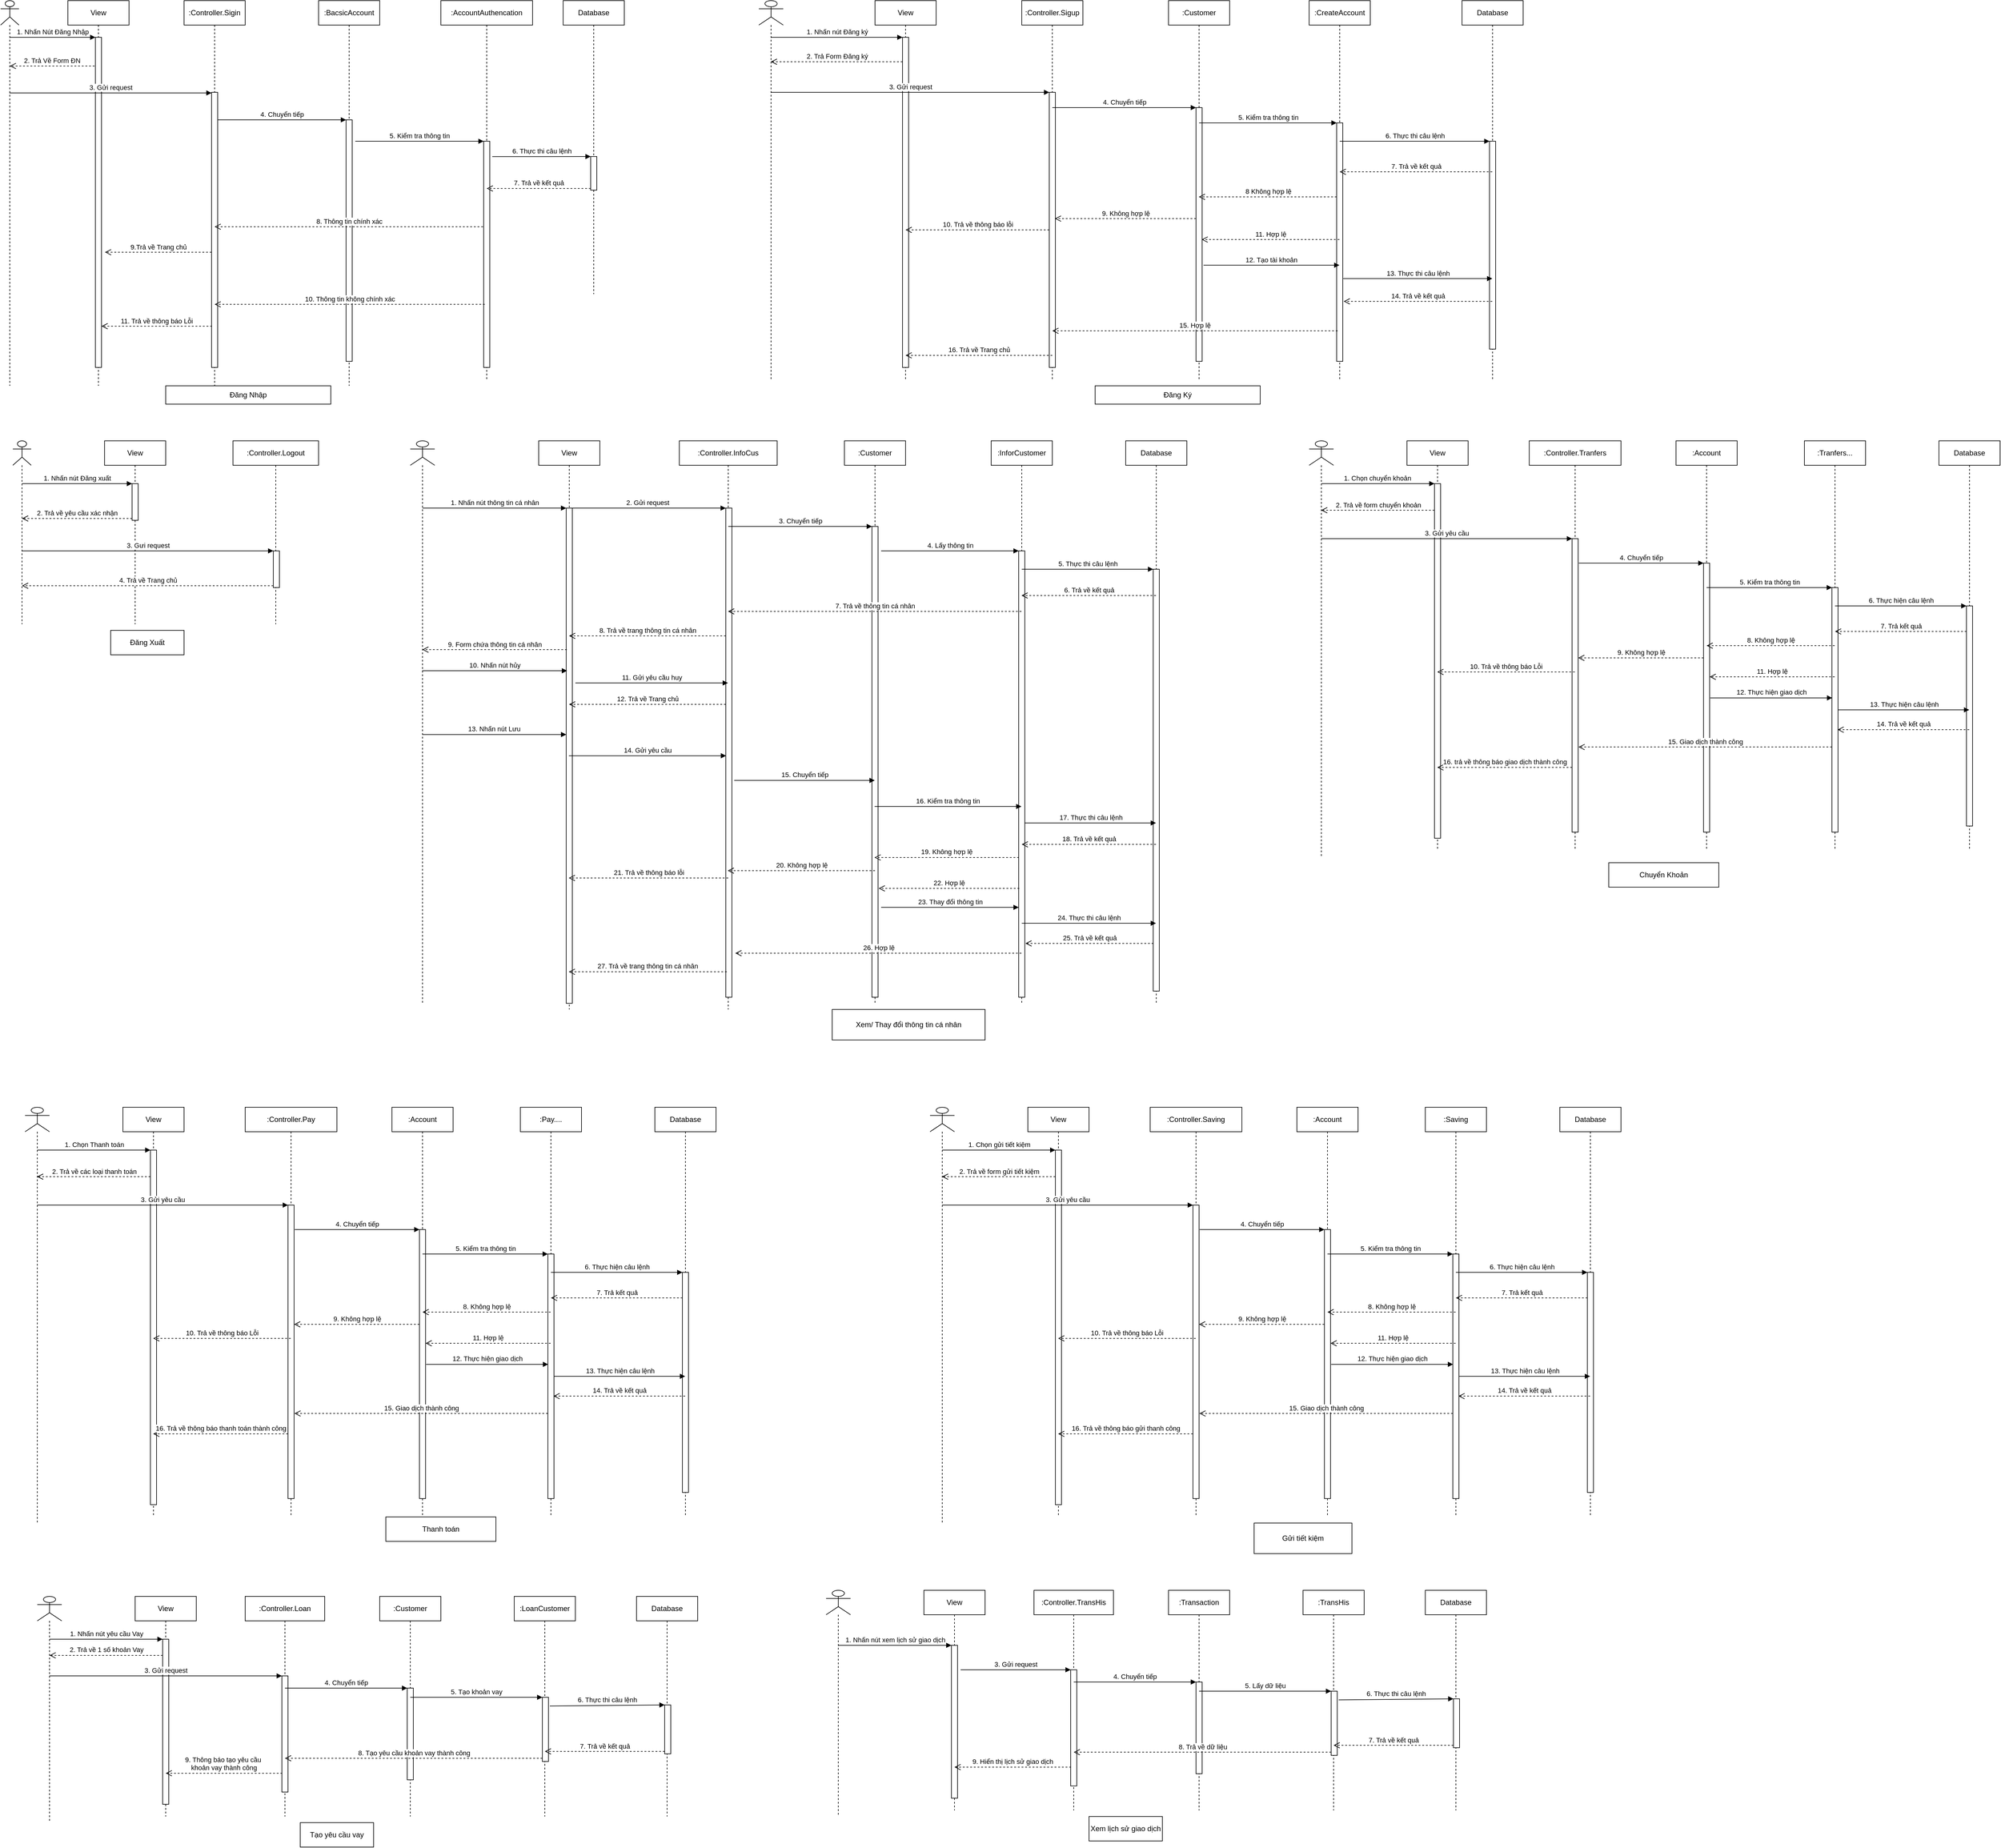 <mxfile version="20.5.1" type="device"><diagram id="C5RBs43oDa-KdzZeNtuy" name="Page-1"><mxGraphModel dx="2480" dy="1428" grid="1" gridSize="10" guides="1" tooltips="1" connect="1" arrows="1" fold="1" page="1" pageScale="1" pageWidth="3300" pageHeight="4681" math="0" shadow="0"><root><mxCell id="WIyWlLk6GJQsqaUBKTNV-0"/><mxCell id="WIyWlLk6GJQsqaUBKTNV-1" parent="WIyWlLk6GJQsqaUBKTNV-0"/><mxCell id="UwH4h1gUs8Y0cz_yAqv4-0" value="" style="shape=umlLifeline;participant=umlActor;perimeter=lifelinePerimeter;whiteSpace=wrap;html=1;container=1;collapsible=0;recursiveResize=0;verticalAlign=top;spacingTop=36;outlineConnect=0;" parent="WIyWlLk6GJQsqaUBKTNV-1" vertex="1"><mxGeometry x="60" y="40" width="30" height="630" as="geometry"/></mxCell><mxCell id="UwH4h1gUs8Y0cz_yAqv4-1" value="View" style="shape=umlLifeline;perimeter=lifelinePerimeter;whiteSpace=wrap;html=1;container=1;collapsible=0;recursiveResize=0;outlineConnect=0;" parent="WIyWlLk6GJQsqaUBKTNV-1" vertex="1"><mxGeometry x="170" y="40" width="100" height="630" as="geometry"/></mxCell><mxCell id="UwH4h1gUs8Y0cz_yAqv4-6" value="" style="html=1;points=[];perimeter=orthogonalPerimeter;" parent="UwH4h1gUs8Y0cz_yAqv4-1" vertex="1"><mxGeometry x="45" y="60" width="10" height="540" as="geometry"/></mxCell><mxCell id="UwH4h1gUs8Y0cz_yAqv4-2" value=":Controller.Sigin" style="shape=umlLifeline;perimeter=lifelinePerimeter;whiteSpace=wrap;html=1;container=1;collapsible=0;recursiveResize=0;outlineConnect=0;" parent="WIyWlLk6GJQsqaUBKTNV-1" vertex="1"><mxGeometry x="360" y="40" width="100" height="640" as="geometry"/></mxCell><mxCell id="UwH4h1gUs8Y0cz_yAqv4-12" value="" style="html=1;points=[];perimeter=orthogonalPerimeter;" parent="UwH4h1gUs8Y0cz_yAqv4-2" vertex="1"><mxGeometry x="45" y="150" width="10" height="450" as="geometry"/></mxCell><mxCell id="UwH4h1gUs8Y0cz_yAqv4-3" value=":BacsicAccount" style="shape=umlLifeline;perimeter=lifelinePerimeter;whiteSpace=wrap;html=1;container=1;collapsible=0;recursiveResize=0;outlineConnect=0;" parent="WIyWlLk6GJQsqaUBKTNV-1" vertex="1"><mxGeometry x="580" y="40" width="100" height="630" as="geometry"/></mxCell><mxCell id="UwH4h1gUs8Y0cz_yAqv4-15" value="" style="html=1;points=[];perimeter=orthogonalPerimeter;" parent="UwH4h1gUs8Y0cz_yAqv4-3" vertex="1"><mxGeometry x="45" y="195" width="10" height="395" as="geometry"/></mxCell><mxCell id="UwH4h1gUs8Y0cz_yAqv4-4" value=":AccountAuthencation" style="shape=umlLifeline;perimeter=lifelinePerimeter;whiteSpace=wrap;html=1;container=1;collapsible=0;recursiveResize=0;outlineConnect=0;" parent="WIyWlLk6GJQsqaUBKTNV-1" vertex="1"><mxGeometry x="780" y="40" width="150" height="620" as="geometry"/></mxCell><mxCell id="UwH4h1gUs8Y0cz_yAqv4-18" value="" style="html=1;points=[];perimeter=orthogonalPerimeter;" parent="UwH4h1gUs8Y0cz_yAqv4-4" vertex="1"><mxGeometry x="70" y="230" width="10" height="370" as="geometry"/></mxCell><mxCell id="UwH4h1gUs8Y0cz_yAqv4-5" value="Database" style="shape=umlLifeline;perimeter=lifelinePerimeter;whiteSpace=wrap;html=1;container=1;collapsible=0;recursiveResize=0;outlineConnect=0;" parent="WIyWlLk6GJQsqaUBKTNV-1" vertex="1"><mxGeometry x="980" y="40" width="100" height="480" as="geometry"/></mxCell><mxCell id="UwH4h1gUs8Y0cz_yAqv4-21" value="" style="html=1;points=[];perimeter=orthogonalPerimeter;" parent="UwH4h1gUs8Y0cz_yAqv4-5" vertex="1"><mxGeometry x="45" y="255" width="10" height="55" as="geometry"/></mxCell><mxCell id="UwH4h1gUs8Y0cz_yAqv4-7" value="1. Nhấn Nút Đăng Nhập" style="html=1;verticalAlign=bottom;endArrow=block;entryX=0;entryY=0;rounded=0;" parent="WIyWlLk6GJQsqaUBKTNV-1" source="UwH4h1gUs8Y0cz_yAqv4-0" target="UwH4h1gUs8Y0cz_yAqv4-6" edge="1"><mxGeometry relative="1" as="geometry"><mxPoint x="145" y="100" as="sourcePoint"/></mxGeometry></mxCell><mxCell id="UwH4h1gUs8Y0cz_yAqv4-8" value="2. Trả Về Form ĐN" style="html=1;verticalAlign=bottom;endArrow=open;dashed=1;endSize=8;exitX=-0.129;exitY=0.087;rounded=0;exitDx=0;exitDy=0;exitPerimeter=0;" parent="WIyWlLk6GJQsqaUBKTNV-1" source="UwH4h1gUs8Y0cz_yAqv4-6" target="UwH4h1gUs8Y0cz_yAqv4-0" edge="1"><mxGeometry relative="1" as="geometry"><mxPoint x="145" y="176" as="targetPoint"/></mxGeometry></mxCell><mxCell id="UwH4h1gUs8Y0cz_yAqv4-13" value="3. Gửi request" style="html=1;verticalAlign=bottom;endArrow=block;entryX=0;entryY=0;rounded=0;" parent="WIyWlLk6GJQsqaUBKTNV-1" edge="1"><mxGeometry relative="1" as="geometry"><mxPoint x="74.324" y="191.0" as="sourcePoint"/><mxPoint x="405" y="191.0" as="targetPoint"/></mxGeometry></mxCell><mxCell id="UwH4h1gUs8Y0cz_yAqv4-16" value="4. Chuyển tiếp" style="html=1;verticalAlign=bottom;endArrow=block;entryX=0;entryY=0;rounded=0;" parent="WIyWlLk6GJQsqaUBKTNV-1" source="UwH4h1gUs8Y0cz_yAqv4-12" target="UwH4h1gUs8Y0cz_yAqv4-15" edge="1"><mxGeometry relative="1" as="geometry"><mxPoint x="430" y="290" as="sourcePoint"/></mxGeometry></mxCell><mxCell id="UwH4h1gUs8Y0cz_yAqv4-19" value="5. Kiểm tra thông tin" style="html=1;verticalAlign=bottom;endArrow=block;entryX=0;entryY=0;rounded=0;" parent="WIyWlLk6GJQsqaUBKTNV-1" target="UwH4h1gUs8Y0cz_yAqv4-18" edge="1"><mxGeometry relative="1" as="geometry"><mxPoint x="640" y="270" as="sourcePoint"/></mxGeometry></mxCell><mxCell id="UwH4h1gUs8Y0cz_yAqv4-22" value="6. Thực thi câu lệnh" style="html=1;verticalAlign=bottom;endArrow=block;entryX=0;entryY=0;rounded=0;exitX=1.406;exitY=0.068;exitDx=0;exitDy=0;exitPerimeter=0;" parent="WIyWlLk6GJQsqaUBKTNV-1" source="UwH4h1gUs8Y0cz_yAqv4-18" target="UwH4h1gUs8Y0cz_yAqv4-21" edge="1"><mxGeometry relative="1" as="geometry"><mxPoint x="955" y="295" as="sourcePoint"/></mxGeometry></mxCell><mxCell id="UwH4h1gUs8Y0cz_yAqv4-23" value="7. Trả về kết quả" style="html=1;verticalAlign=bottom;endArrow=open;dashed=1;endSize=8;exitX=0;exitY=0.95;rounded=0;" parent="WIyWlLk6GJQsqaUBKTNV-1" source="UwH4h1gUs8Y0cz_yAqv4-21" target="UwH4h1gUs8Y0cz_yAqv4-4" edge="1"><mxGeometry relative="1" as="geometry"><mxPoint x="955" y="371" as="targetPoint"/></mxGeometry></mxCell><mxCell id="UwH4h1gUs8Y0cz_yAqv4-24" value="8. Thông tin chính xác" style="html=1;verticalAlign=bottom;endArrow=open;dashed=1;endSize=8;rounded=0;exitX=-0.1;exitY=0.378;exitDx=0;exitDy=0;exitPerimeter=0;" parent="WIyWlLk6GJQsqaUBKTNV-1" source="UwH4h1gUs8Y0cz_yAqv4-18" target="UwH4h1gUs8Y0cz_yAqv4-2" edge="1"><mxGeometry relative="1" as="geometry"><mxPoint x="490" y="360" as="sourcePoint"/><mxPoint x="410" y="360" as="targetPoint"/></mxGeometry></mxCell><mxCell id="UwH4h1gUs8Y0cz_yAqv4-25" value="9.Trả về Trang chủ" style="html=1;verticalAlign=bottom;endArrow=open;dashed=1;endSize=8;rounded=0;entryX=1.565;entryY=0.651;entryDx=0;entryDy=0;entryPerimeter=0;" parent="WIyWlLk6GJQsqaUBKTNV-1" source="UwH4h1gUs8Y0cz_yAqv4-12" target="UwH4h1gUs8Y0cz_yAqv4-6" edge="1"><mxGeometry relative="1" as="geometry"><mxPoint x="490" y="360" as="sourcePoint"/><mxPoint x="410" y="360" as="targetPoint"/></mxGeometry></mxCell><mxCell id="UwH4h1gUs8Y0cz_yAqv4-26" value="10. Thông tin không chính xác" style="html=1;verticalAlign=bottom;endArrow=open;dashed=1;endSize=8;rounded=0;exitX=0.182;exitY=0.721;exitDx=0;exitDy=0;exitPerimeter=0;" parent="WIyWlLk6GJQsqaUBKTNV-1" source="UwH4h1gUs8Y0cz_yAqv4-18" target="UwH4h1gUs8Y0cz_yAqv4-2" edge="1"><mxGeometry relative="1" as="geometry"><mxPoint x="490" y="360" as="sourcePoint"/><mxPoint x="410" y="360" as="targetPoint"/></mxGeometry></mxCell><mxCell id="UwH4h1gUs8Y0cz_yAqv4-27" value="11. Trả về thông báo Lỗi" style="html=1;verticalAlign=bottom;endArrow=open;dashed=1;endSize=8;rounded=0;exitX=0.071;exitY=0.85;exitDx=0;exitDy=0;exitPerimeter=0;" parent="WIyWlLk6GJQsqaUBKTNV-1" source="UwH4h1gUs8Y0cz_yAqv4-12" target="UwH4h1gUs8Y0cz_yAqv4-6" edge="1"><mxGeometry relative="1" as="geometry"><mxPoint x="490" y="360" as="sourcePoint"/><mxPoint x="410" y="360" as="targetPoint"/></mxGeometry></mxCell><mxCell id="UwH4h1gUs8Y0cz_yAqv4-28" value="" style="shape=umlLifeline;participant=umlActor;perimeter=lifelinePerimeter;whiteSpace=wrap;html=1;container=1;collapsible=0;recursiveResize=0;verticalAlign=top;spacingTop=36;outlineConnect=0;" parent="WIyWlLk6GJQsqaUBKTNV-1" vertex="1"><mxGeometry x="1300" y="40" width="40" height="620" as="geometry"/></mxCell><mxCell id="UwH4h1gUs8Y0cz_yAqv4-29" value="View" style="shape=umlLifeline;perimeter=lifelinePerimeter;whiteSpace=wrap;html=1;container=1;collapsible=0;recursiveResize=0;outlineConnect=0;" parent="WIyWlLk6GJQsqaUBKTNV-1" vertex="1"><mxGeometry x="1490" y="40" width="100" height="620" as="geometry"/></mxCell><mxCell id="UwH4h1gUs8Y0cz_yAqv4-34" value="" style="html=1;points=[];perimeter=orthogonalPerimeter;" parent="UwH4h1gUs8Y0cz_yAqv4-29" vertex="1"><mxGeometry x="45" y="60" width="10" height="540" as="geometry"/></mxCell><mxCell id="UwH4h1gUs8Y0cz_yAqv4-36" value="2. Trả Form Đăng ký" style="html=1;verticalAlign=bottom;endArrow=open;dashed=1;endSize=8;exitX=0;exitY=0.95;rounded=0;" parent="UwH4h1gUs8Y0cz_yAqv4-29" edge="1"><mxGeometry relative="1" as="geometry"><mxPoint x="-170.409" y="100.0" as="targetPoint"/><mxPoint x="45" y="100.0" as="sourcePoint"/></mxGeometry></mxCell><mxCell id="UwH4h1gUs8Y0cz_yAqv4-30" value=":Controller.Sigup" style="shape=umlLifeline;perimeter=lifelinePerimeter;whiteSpace=wrap;html=1;container=1;collapsible=0;recursiveResize=0;outlineConnect=0;" parent="WIyWlLk6GJQsqaUBKTNV-1" vertex="1"><mxGeometry x="1730" y="40" width="100" height="620" as="geometry"/></mxCell><mxCell id="UwH4h1gUs8Y0cz_yAqv4-37" value="" style="html=1;points=[];perimeter=orthogonalPerimeter;" parent="UwH4h1gUs8Y0cz_yAqv4-30" vertex="1"><mxGeometry x="45" y="150" width="10" height="450" as="geometry"/></mxCell><mxCell id="UwH4h1gUs8Y0cz_yAqv4-31" value=":Customer" style="shape=umlLifeline;perimeter=lifelinePerimeter;whiteSpace=wrap;html=1;container=1;collapsible=0;recursiveResize=0;outlineConnect=0;" parent="WIyWlLk6GJQsqaUBKTNV-1" vertex="1"><mxGeometry x="1970" y="40" width="100" height="620" as="geometry"/></mxCell><mxCell id="UwH4h1gUs8Y0cz_yAqv4-41" value="" style="html=1;points=[];perimeter=orthogonalPerimeter;" parent="UwH4h1gUs8Y0cz_yAqv4-31" vertex="1"><mxGeometry x="45" y="175" width="10" height="415" as="geometry"/></mxCell><mxCell id="UwH4h1gUs8Y0cz_yAqv4-32" value=":CreateAccount" style="shape=umlLifeline;perimeter=lifelinePerimeter;whiteSpace=wrap;html=1;container=1;collapsible=0;recursiveResize=0;outlineConnect=0;" parent="WIyWlLk6GJQsqaUBKTNV-1" vertex="1"><mxGeometry x="2200" y="40" width="100" height="620" as="geometry"/></mxCell><mxCell id="UwH4h1gUs8Y0cz_yAqv4-44" value="" style="html=1;points=[];perimeter=orthogonalPerimeter;" parent="UwH4h1gUs8Y0cz_yAqv4-32" vertex="1"><mxGeometry x="45" y="200" width="10" height="390" as="geometry"/></mxCell><mxCell id="UwH4h1gUs8Y0cz_yAqv4-33" value="Database" style="shape=umlLifeline;perimeter=lifelinePerimeter;whiteSpace=wrap;html=1;container=1;collapsible=0;recursiveResize=0;outlineConnect=0;" parent="WIyWlLk6GJQsqaUBKTNV-1" vertex="1"><mxGeometry x="2450" y="40" width="100" height="620" as="geometry"/></mxCell><mxCell id="UwH4h1gUs8Y0cz_yAqv4-47" value="" style="html=1;points=[];perimeter=orthogonalPerimeter;" parent="UwH4h1gUs8Y0cz_yAqv4-33" vertex="1"><mxGeometry x="45" y="230" width="10" height="340" as="geometry"/></mxCell><mxCell id="UwH4h1gUs8Y0cz_yAqv4-35" value="1. Nhấn nút Đăng ký" style="html=1;verticalAlign=bottom;endArrow=block;entryX=0;entryY=0;rounded=0;" parent="WIyWlLk6GJQsqaUBKTNV-1" source="UwH4h1gUs8Y0cz_yAqv4-28" target="UwH4h1gUs8Y0cz_yAqv4-34" edge="1"><mxGeometry relative="1" as="geometry"><mxPoint x="1465" y="110" as="sourcePoint"/></mxGeometry></mxCell><mxCell id="UwH4h1gUs8Y0cz_yAqv4-38" value="3. Gửi request" style="html=1;verticalAlign=bottom;endArrow=block;entryX=0;entryY=0;rounded=0;" parent="WIyWlLk6GJQsqaUBKTNV-1" source="UwH4h1gUs8Y0cz_yAqv4-28" target="UwH4h1gUs8Y0cz_yAqv4-37" edge="1"><mxGeometry relative="1" as="geometry"><mxPoint x="1730" y="300" as="sourcePoint"/></mxGeometry></mxCell><mxCell id="UwH4h1gUs8Y0cz_yAqv4-42" value="4. Chuyển tiếp" style="html=1;verticalAlign=bottom;endArrow=block;entryX=0;entryY=0;rounded=0;" parent="WIyWlLk6GJQsqaUBKTNV-1" source="UwH4h1gUs8Y0cz_yAqv4-30" target="UwH4h1gUs8Y0cz_yAqv4-41" edge="1"><mxGeometry relative="1" as="geometry"><mxPoint x="1860" y="260" as="sourcePoint"/><Array as="points"/></mxGeometry></mxCell><mxCell id="UwH4h1gUs8Y0cz_yAqv4-45" value="5. Kiểm tra thông tin" style="html=1;verticalAlign=bottom;endArrow=block;entryX=0;entryY=0;rounded=0;" parent="WIyWlLk6GJQsqaUBKTNV-1" source="UwH4h1gUs8Y0cz_yAqv4-31" target="UwH4h1gUs8Y0cz_yAqv4-44" edge="1"><mxGeometry relative="1" as="geometry"><mxPoint x="1940" y="350" as="sourcePoint"/></mxGeometry></mxCell><mxCell id="UwH4h1gUs8Y0cz_yAqv4-48" value="6. Thực thi câu lệnh" style="html=1;verticalAlign=bottom;endArrow=block;entryX=0;entryY=0;rounded=0;" parent="WIyWlLk6GJQsqaUBKTNV-1" source="UwH4h1gUs8Y0cz_yAqv4-32" target="UwH4h1gUs8Y0cz_yAqv4-47" edge="1"><mxGeometry relative="1" as="geometry"><mxPoint x="2425" y="270" as="sourcePoint"/></mxGeometry></mxCell><mxCell id="UwH4h1gUs8Y0cz_yAqv4-49" value="7. Trả về kết quả" style="html=1;verticalAlign=bottom;endArrow=open;dashed=1;endSize=8;rounded=0;" parent="WIyWlLk6GJQsqaUBKTNV-1" source="UwH4h1gUs8Y0cz_yAqv4-33" target="UwH4h1gUs8Y0cz_yAqv4-32" edge="1"><mxGeometry relative="1" as="geometry"><mxPoint x="2425" y="346" as="targetPoint"/><Array as="points"><mxPoint x="2440" y="320"/></Array></mxGeometry></mxCell><mxCell id="UwH4h1gUs8Y0cz_yAqv4-50" value="8 Không hợp lệ" style="html=1;verticalAlign=bottom;endArrow=open;dashed=1;endSize=8;rounded=0;" parent="WIyWlLk6GJQsqaUBKTNV-1" edge="1"><mxGeometry relative="1" as="geometry"><mxPoint x="2245" y="361" as="sourcePoint"/><mxPoint x="2019.548" y="361" as="targetPoint"/></mxGeometry></mxCell><mxCell id="UwH4h1gUs8Y0cz_yAqv4-51" value="9. Không hợp lệ" style="html=1;verticalAlign=bottom;endArrow=open;dashed=1;endSize=8;rounded=0;entryX=0.914;entryY=0.459;entryDx=0;entryDy=0;entryPerimeter=0;" parent="WIyWlLk6GJQsqaUBKTNV-1" source="UwH4h1gUs8Y0cz_yAqv4-41" target="UwH4h1gUs8Y0cz_yAqv4-37" edge="1"><mxGeometry relative="1" as="geometry"><mxPoint x="2000" y="250" as="sourcePoint"/><mxPoint x="1920" y="250" as="targetPoint"/></mxGeometry></mxCell><mxCell id="UwH4h1gUs8Y0cz_yAqv4-52" value="10. Trả về thông báo lỗi" style="html=1;verticalAlign=bottom;endArrow=open;dashed=1;endSize=8;rounded=0;" parent="WIyWlLk6GJQsqaUBKTNV-1" source="UwH4h1gUs8Y0cz_yAqv4-37" target="UwH4h1gUs8Y0cz_yAqv4-29" edge="1"><mxGeometry relative="1" as="geometry"><mxPoint x="2000" y="460" as="sourcePoint"/><mxPoint x="1920" y="460" as="targetPoint"/></mxGeometry></mxCell><mxCell id="UwH4h1gUs8Y0cz_yAqv4-53" value="11. Hợp lệ" style="html=1;verticalAlign=bottom;endArrow=open;dashed=1;endSize=8;rounded=0;entryX=0.914;entryY=0.52;entryDx=0;entryDy=0;entryPerimeter=0;" parent="WIyWlLk6GJQsqaUBKTNV-1" source="UwH4h1gUs8Y0cz_yAqv4-32" target="UwH4h1gUs8Y0cz_yAqv4-41" edge="1"><mxGeometry relative="1" as="geometry"><mxPoint x="1990" y="460" as="sourcePoint"/><mxPoint x="1910" y="460" as="targetPoint"/></mxGeometry></mxCell><mxCell id="UwH4h1gUs8Y0cz_yAqv4-54" value="12. Tạo tài khoản" style="html=1;verticalAlign=bottom;endArrow=block;rounded=0;exitX=1.219;exitY=0.621;exitDx=0;exitDy=0;exitPerimeter=0;" parent="WIyWlLk6GJQsqaUBKTNV-1" source="UwH4h1gUs8Y0cz_yAqv4-41" target="UwH4h1gUs8Y0cz_yAqv4-32" edge="1"><mxGeometry width="80" relative="1" as="geometry"><mxPoint x="2020" y="460" as="sourcePoint"/><mxPoint x="2100" y="460" as="targetPoint"/></mxGeometry></mxCell><mxCell id="UwH4h1gUs8Y0cz_yAqv4-55" value="13. Thực thi câu lệnh" style="html=1;verticalAlign=bottom;endArrow=block;rounded=0;exitX=1.076;exitY=0.653;exitDx=0;exitDy=0;exitPerimeter=0;" parent="WIyWlLk6GJQsqaUBKTNV-1" source="UwH4h1gUs8Y0cz_yAqv4-44" target="UwH4h1gUs8Y0cz_yAqv4-33" edge="1"><mxGeometry width="80" relative="1" as="geometry"><mxPoint x="2020" y="460" as="sourcePoint"/><mxPoint x="2100" y="460" as="targetPoint"/></mxGeometry></mxCell><mxCell id="UwH4h1gUs8Y0cz_yAqv4-56" value="14. Trả về kết quả" style="html=1;verticalAlign=bottom;endArrow=open;dashed=1;endSize=8;rounded=0;entryX=1.152;entryY=0.833;entryDx=0;entryDy=0;entryPerimeter=0;" parent="WIyWlLk6GJQsqaUBKTNV-1" edge="1"><mxGeometry relative="1" as="geometry"><mxPoint x="2499.5" y="531.87" as="sourcePoint"/><mxPoint x="2256.52" y="531.87" as="targetPoint"/></mxGeometry></mxCell><mxCell id="UwH4h1gUs8Y0cz_yAqv4-57" value="15. Hợp lệ" style="html=1;verticalAlign=bottom;endArrow=open;dashed=1;endSize=8;rounded=0;exitX=0.162;exitY=0.872;exitDx=0;exitDy=0;exitPerimeter=0;" parent="WIyWlLk6GJQsqaUBKTNV-1" source="UwH4h1gUs8Y0cz_yAqv4-44" target="UwH4h1gUs8Y0cz_yAqv4-30" edge="1"><mxGeometry relative="1" as="geometry"><mxPoint x="2030" y="460" as="sourcePoint"/><mxPoint x="1950" y="460" as="targetPoint"/></mxGeometry></mxCell><mxCell id="UwH4h1gUs8Y0cz_yAqv4-58" value="16. Trả về Trang chủ" style="html=1;verticalAlign=bottom;endArrow=open;dashed=1;endSize=8;rounded=0;exitX=0.5;exitY=0.956;exitDx=0;exitDy=0;exitPerimeter=0;" parent="WIyWlLk6GJQsqaUBKTNV-1" source="UwH4h1gUs8Y0cz_yAqv4-37" target="UwH4h1gUs8Y0cz_yAqv4-29" edge="1"><mxGeometry relative="1" as="geometry"><mxPoint x="1860" y="460" as="sourcePoint"/><mxPoint x="1780" y="460" as="targetPoint"/></mxGeometry></mxCell><mxCell id="UwH4h1gUs8Y0cz_yAqv4-59" value="Đăng Nhập" style="rounded=0;whiteSpace=wrap;html=1;" parent="WIyWlLk6GJQsqaUBKTNV-1" vertex="1"><mxGeometry x="330" y="670" width="270" height="30" as="geometry"/></mxCell><mxCell id="UwH4h1gUs8Y0cz_yAqv4-61" value="Đăng Ký" style="rounded=0;whiteSpace=wrap;html=1;" parent="WIyWlLk6GJQsqaUBKTNV-1" vertex="1"><mxGeometry x="1850" y="670" width="270" height="30" as="geometry"/></mxCell><mxCell id="UwH4h1gUs8Y0cz_yAqv4-62" value="" style="shape=umlLifeline;participant=umlActor;perimeter=lifelinePerimeter;whiteSpace=wrap;html=1;container=1;collapsible=0;recursiveResize=0;verticalAlign=top;spacingTop=36;outlineConnect=0;" parent="WIyWlLk6GJQsqaUBKTNV-1" vertex="1"><mxGeometry x="80" y="760" width="30" height="300" as="geometry"/></mxCell><mxCell id="UwH4h1gUs8Y0cz_yAqv4-63" value="View" style="shape=umlLifeline;perimeter=lifelinePerimeter;whiteSpace=wrap;html=1;container=1;collapsible=0;recursiveResize=0;outlineConnect=0;" parent="WIyWlLk6GJQsqaUBKTNV-1" vertex="1"><mxGeometry x="230" y="760" width="100" height="300" as="geometry"/></mxCell><mxCell id="UwH4h1gUs8Y0cz_yAqv4-65" value="" style="html=1;points=[];perimeter=orthogonalPerimeter;" parent="UwH4h1gUs8Y0cz_yAqv4-63" vertex="1"><mxGeometry x="45" y="70" width="10" height="60" as="geometry"/></mxCell><mxCell id="UwH4h1gUs8Y0cz_yAqv4-64" value=":Controller.Logout" style="shape=umlLifeline;perimeter=lifelinePerimeter;whiteSpace=wrap;html=1;container=1;collapsible=0;recursiveResize=0;outlineConnect=0;" parent="WIyWlLk6GJQsqaUBKTNV-1" vertex="1"><mxGeometry x="440" y="760" width="140" height="300" as="geometry"/></mxCell><mxCell id="UwH4h1gUs8Y0cz_yAqv4-68" value="" style="html=1;points=[];perimeter=orthogonalPerimeter;" parent="UwH4h1gUs8Y0cz_yAqv4-64" vertex="1"><mxGeometry x="66" y="180" width="10" height="60" as="geometry"/></mxCell><mxCell id="UwH4h1gUs8Y0cz_yAqv4-66" value="1. Nhấn nút Đăng xuất" style="html=1;verticalAlign=bottom;endArrow=block;entryX=0;entryY=0;rounded=0;" parent="WIyWlLk6GJQsqaUBKTNV-1" source="UwH4h1gUs8Y0cz_yAqv4-62" target="UwH4h1gUs8Y0cz_yAqv4-65" edge="1"><mxGeometry relative="1" as="geometry"><mxPoint x="205" y="830" as="sourcePoint"/></mxGeometry></mxCell><mxCell id="UwH4h1gUs8Y0cz_yAqv4-67" value="2. Trả về yêu cầu xác nhận" style="html=1;verticalAlign=bottom;endArrow=open;dashed=1;endSize=8;exitX=0;exitY=0.95;rounded=0;" parent="WIyWlLk6GJQsqaUBKTNV-1" source="UwH4h1gUs8Y0cz_yAqv4-65" target="UwH4h1gUs8Y0cz_yAqv4-62" edge="1"><mxGeometry relative="1" as="geometry"><mxPoint x="205" y="906" as="targetPoint"/></mxGeometry></mxCell><mxCell id="UwH4h1gUs8Y0cz_yAqv4-69" value="3. Gưi request" style="html=1;verticalAlign=bottom;endArrow=block;entryX=0;entryY=0;rounded=0;" parent="WIyWlLk6GJQsqaUBKTNV-1" source="UwH4h1gUs8Y0cz_yAqv4-62" target="UwH4h1gUs8Y0cz_yAqv4-68" edge="1"><mxGeometry relative="1" as="geometry"><mxPoint x="436" y="920" as="sourcePoint"/></mxGeometry></mxCell><mxCell id="UwH4h1gUs8Y0cz_yAqv4-70" value="4. Trả về Trang chủ" style="html=1;verticalAlign=bottom;endArrow=open;dashed=1;endSize=8;exitX=0;exitY=0.95;rounded=0;" parent="WIyWlLk6GJQsqaUBKTNV-1" source="UwH4h1gUs8Y0cz_yAqv4-68" target="UwH4h1gUs8Y0cz_yAqv4-62" edge="1"><mxGeometry relative="1" as="geometry"><mxPoint x="436" y="996" as="targetPoint"/></mxGeometry></mxCell><mxCell id="UwH4h1gUs8Y0cz_yAqv4-71" value="Đăng Xuất" style="rounded=0;whiteSpace=wrap;html=1;" parent="WIyWlLk6GJQsqaUBKTNV-1" vertex="1"><mxGeometry x="240" y="1070" width="120" height="40" as="geometry"/></mxCell><mxCell id="UwH4h1gUs8Y0cz_yAqv4-72" value="" style="shape=umlLifeline;participant=umlActor;perimeter=lifelinePerimeter;whiteSpace=wrap;html=1;container=1;collapsible=0;recursiveResize=0;verticalAlign=top;spacingTop=36;outlineConnect=0;" parent="WIyWlLk6GJQsqaUBKTNV-1" vertex="1"><mxGeometry x="730" y="760" width="40" height="920" as="geometry"/></mxCell><mxCell id="UwH4h1gUs8Y0cz_yAqv4-73" value="View" style="shape=umlLifeline;perimeter=lifelinePerimeter;whiteSpace=wrap;html=1;container=1;collapsible=0;recursiveResize=0;outlineConnect=0;" parent="WIyWlLk6GJQsqaUBKTNV-1" vertex="1"><mxGeometry x="940" y="760" width="100" height="930" as="geometry"/></mxCell><mxCell id="UwH4h1gUs8Y0cz_yAqv4-80" value="" style="html=1;points=[];perimeter=orthogonalPerimeter;" parent="UwH4h1gUs8Y0cz_yAqv4-73" vertex="1"><mxGeometry x="45" y="110" width="10" height="810" as="geometry"/></mxCell><mxCell id="UwH4h1gUs8Y0cz_yAqv4-76" value=":Controller.InfoCus" style="shape=umlLifeline;perimeter=lifelinePerimeter;whiteSpace=wrap;html=1;container=1;collapsible=0;recursiveResize=0;outlineConnect=0;" parent="WIyWlLk6GJQsqaUBKTNV-1" vertex="1"><mxGeometry x="1170" y="760" width="160" height="930" as="geometry"/></mxCell><mxCell id="UwH4h1gUs8Y0cz_yAqv4-83" value="" style="html=1;points=[];perimeter=orthogonalPerimeter;" parent="UwH4h1gUs8Y0cz_yAqv4-76" vertex="1"><mxGeometry x="76" y="110" width="10" height="800" as="geometry"/></mxCell><mxCell id="UwH4h1gUs8Y0cz_yAqv4-77" value=":Customer" style="shape=umlLifeline;perimeter=lifelinePerimeter;whiteSpace=wrap;html=1;container=1;collapsible=0;recursiveResize=0;outlineConnect=0;" parent="WIyWlLk6GJQsqaUBKTNV-1" vertex="1"><mxGeometry x="1440" y="760" width="100" height="920" as="geometry"/></mxCell><mxCell id="UwH4h1gUs8Y0cz_yAqv4-88" value="" style="html=1;points=[];perimeter=orthogonalPerimeter;" parent="UwH4h1gUs8Y0cz_yAqv4-77" vertex="1"><mxGeometry x="45" y="140" width="10" height="770" as="geometry"/></mxCell><mxCell id="UwH4h1gUs8Y0cz_yAqv4-78" value=":InforCustomer" style="shape=umlLifeline;perimeter=lifelinePerimeter;whiteSpace=wrap;html=1;container=1;collapsible=0;recursiveResize=0;outlineConnect=0;" parent="WIyWlLk6GJQsqaUBKTNV-1" vertex="1"><mxGeometry x="1680" y="760" width="100" height="920" as="geometry"/></mxCell><mxCell id="UwH4h1gUs8Y0cz_yAqv4-91" value="" style="html=1;points=[];perimeter=orthogonalPerimeter;" parent="UwH4h1gUs8Y0cz_yAqv4-78" vertex="1"><mxGeometry x="45" y="180" width="10" height="730" as="geometry"/></mxCell><mxCell id="UwH4h1gUs8Y0cz_yAqv4-79" value="Database" style="shape=umlLifeline;perimeter=lifelinePerimeter;whiteSpace=wrap;html=1;container=1;collapsible=0;recursiveResize=0;outlineConnect=0;" parent="WIyWlLk6GJQsqaUBKTNV-1" vertex="1"><mxGeometry x="1900" y="760" width="100" height="920" as="geometry"/></mxCell><mxCell id="UwH4h1gUs8Y0cz_yAqv4-94" value="" style="html=1;points=[];perimeter=orthogonalPerimeter;" parent="UwH4h1gUs8Y0cz_yAqv4-79" vertex="1"><mxGeometry x="45" y="210" width="10" height="690" as="geometry"/></mxCell><mxCell id="UwH4h1gUs8Y0cz_yAqv4-81" value="1. Nhấn nút thông tin cá nhân" style="html=1;verticalAlign=bottom;endArrow=block;entryX=0;entryY=0;rounded=0;" parent="WIyWlLk6GJQsqaUBKTNV-1" source="UwH4h1gUs8Y0cz_yAqv4-72" target="UwH4h1gUs8Y0cz_yAqv4-80" edge="1"><mxGeometry relative="1" as="geometry"><mxPoint x="916" y="840" as="sourcePoint"/></mxGeometry></mxCell><mxCell id="UwH4h1gUs8Y0cz_yAqv4-82" value="9. Form chứa thông tin cá nhân" style="html=1;verticalAlign=bottom;endArrow=open;dashed=1;endSize=8;exitX=0;exitY=0.95;rounded=0;" parent="WIyWlLk6GJQsqaUBKTNV-1" edge="1"><mxGeometry relative="1" as="geometry"><mxPoint x="749.63" y="1101.5" as="targetPoint"/><mxPoint x="986" y="1101.5" as="sourcePoint"/></mxGeometry></mxCell><mxCell id="UwH4h1gUs8Y0cz_yAqv4-84" value="2. Gửi request" style="html=1;verticalAlign=bottom;endArrow=block;entryX=0;entryY=0;rounded=0;" parent="WIyWlLk6GJQsqaUBKTNV-1" source="UwH4h1gUs8Y0cz_yAqv4-73" target="UwH4h1gUs8Y0cz_yAqv4-83" edge="1"><mxGeometry relative="1" as="geometry"><mxPoint x="1176" y="870" as="sourcePoint"/></mxGeometry></mxCell><mxCell id="UwH4h1gUs8Y0cz_yAqv4-89" value="3. Chuyển tiếp" style="html=1;verticalAlign=bottom;endArrow=block;entryX=0;entryY=0;rounded=0;" parent="WIyWlLk6GJQsqaUBKTNV-1" source="UwH4h1gUs8Y0cz_yAqv4-76" target="UwH4h1gUs8Y0cz_yAqv4-88" edge="1"><mxGeometry relative="1" as="geometry"><mxPoint x="1320" y="900" as="sourcePoint"/></mxGeometry></mxCell><mxCell id="UwH4h1gUs8Y0cz_yAqv4-92" value="4. Lấy thông tin" style="html=1;verticalAlign=bottom;endArrow=block;entryX=0;entryY=0;rounded=0;" parent="WIyWlLk6GJQsqaUBKTNV-1" target="UwH4h1gUs8Y0cz_yAqv4-91" edge="1"><mxGeometry relative="1" as="geometry"><mxPoint x="1500" y="940" as="sourcePoint"/></mxGeometry></mxCell><mxCell id="UwH4h1gUs8Y0cz_yAqv4-95" value="5. Thực thi câu lệnh" style="html=1;verticalAlign=bottom;endArrow=block;entryX=0;entryY=0;rounded=0;" parent="WIyWlLk6GJQsqaUBKTNV-1" source="UwH4h1gUs8Y0cz_yAqv4-78" target="UwH4h1gUs8Y0cz_yAqv4-94" edge="1"><mxGeometry relative="1" as="geometry"><mxPoint x="1875" y="970" as="sourcePoint"/></mxGeometry></mxCell><mxCell id="UwH4h1gUs8Y0cz_yAqv4-96" value="6. Trả về kết quả" style="html=1;verticalAlign=bottom;endArrow=open;dashed=1;endSize=8;rounded=0;" parent="WIyWlLk6GJQsqaUBKTNV-1" edge="1"><mxGeometry relative="1" as="geometry"><mxPoint x="1729.63" y="1013" as="targetPoint"/><mxPoint x="1949.5" y="1013" as="sourcePoint"/></mxGeometry></mxCell><mxCell id="UwH4h1gUs8Y0cz_yAqv4-97" value="7. Trả về thông tin cá nhân" style="html=1;verticalAlign=bottom;endArrow=open;dashed=1;endSize=8;rounded=0;" parent="WIyWlLk6GJQsqaUBKTNV-1" edge="1"><mxGeometry relative="1" as="geometry"><mxPoint x="1729.5" y="1039" as="sourcePoint"/><mxPoint x="1249.63" y="1039" as="targetPoint"/></mxGeometry></mxCell><mxCell id="UwH4h1gUs8Y0cz_yAqv4-98" value="8. Trả về trang thông tin cá nhân" style="html=1;verticalAlign=bottom;endArrow=open;dashed=1;endSize=8;rounded=0;" parent="WIyWlLk6GJQsqaUBKTNV-1" edge="1"><mxGeometry relative="1" as="geometry"><mxPoint x="1246" y="1079" as="sourcePoint"/><mxPoint x="989.63" y="1079" as="targetPoint"/></mxGeometry></mxCell><mxCell id="UwH4h1gUs8Y0cz_yAqv4-100" value="12. Trả về Trang chủ" style="html=1;verticalAlign=bottom;endArrow=open;dashed=1;endSize=8;rounded=0;" parent="WIyWlLk6GJQsqaUBKTNV-1" edge="1"><mxGeometry relative="1" as="geometry"><mxPoint x="1246" y="1191" as="sourcePoint"/><mxPoint x="989.63" y="1191" as="targetPoint"/></mxGeometry></mxCell><mxCell id="UwH4h1gUs8Y0cz_yAqv4-101" value="10. Nhấn nút hủy" style="html=1;verticalAlign=bottom;endArrow=block;rounded=0;entryX=0.143;entryY=0.606;entryDx=0;entryDy=0;entryPerimeter=0;" parent="WIyWlLk6GJQsqaUBKTNV-1" edge="1"><mxGeometry width="80" relative="1" as="geometry"><mxPoint x="749.548" y="1136.02" as="sourcePoint"/><mxPoint x="986.43" y="1136.02" as="targetPoint"/></mxGeometry></mxCell><mxCell id="UwH4h1gUs8Y0cz_yAqv4-102" value="11. Gửi yêu cầu huy" style="html=1;verticalAlign=bottom;endArrow=block;rounded=0;" parent="WIyWlLk6GJQsqaUBKTNV-1" edge="1"><mxGeometry width="80" relative="1" as="geometry"><mxPoint x="1000" y="1156" as="sourcePoint"/><mxPoint x="1249.5" y="1156" as="targetPoint"/></mxGeometry></mxCell><mxCell id="UwH4h1gUs8Y0cz_yAqv4-103" value="13. Nhấn nút Lưu" style="html=1;verticalAlign=bottom;endArrow=block;rounded=0;entryX=0.004;entryY=0.811;entryDx=0;entryDy=0;entryPerimeter=0;" parent="WIyWlLk6GJQsqaUBKTNV-1" edge="1"><mxGeometry width="80" relative="1" as="geometry"><mxPoint x="749.548" y="1240.37" as="sourcePoint"/><mxPoint x="985.04" y="1240.37" as="targetPoint"/></mxGeometry></mxCell><mxCell id="UwH4h1gUs8Y0cz_yAqv4-104" value="14. Gửi yêu cầu" style="html=1;verticalAlign=bottom;endArrow=block;rounded=0;entryX=0.044;entryY=0.624;entryDx=0;entryDy=0;entryPerimeter=0;" parent="WIyWlLk6GJQsqaUBKTNV-1" edge="1"><mxGeometry width="80" relative="1" as="geometry"><mxPoint x="989.389" y="1275.08" as="sourcePoint"/><mxPoint x="1246.44" y="1275.08" as="targetPoint"/></mxGeometry></mxCell><mxCell id="UwH4h1gUs8Y0cz_yAqv4-105" value="15. Chuyển tiếp" style="html=1;verticalAlign=bottom;endArrow=block;rounded=0;exitX=1.378;exitY=0.668;exitDx=0;exitDy=0;exitPerimeter=0;" parent="WIyWlLk6GJQsqaUBKTNV-1" edge="1"><mxGeometry width="80" relative="1" as="geometry"><mxPoint x="1259.78" y="1315.4" as="sourcePoint"/><mxPoint x="1489.5" y="1315.4" as="targetPoint"/></mxGeometry></mxCell><mxCell id="UwH4h1gUs8Y0cz_yAqv4-106" value="16. Kiểm tra thông tin" style="html=1;verticalAlign=bottom;endArrow=block;rounded=0;" parent="WIyWlLk6GJQsqaUBKTNV-1" edge="1"><mxGeometry width="80" relative="1" as="geometry"><mxPoint x="1489.389" y="1358" as="sourcePoint"/><mxPoint x="1729.5" y="1358" as="targetPoint"/></mxGeometry></mxCell><mxCell id="UwH4h1gUs8Y0cz_yAqv4-107" value="17. Thực thi câu lệnh" style="html=1;verticalAlign=bottom;endArrow=block;rounded=0;" parent="WIyWlLk6GJQsqaUBKTNV-1" edge="1"><mxGeometry width="80" relative="1" as="geometry"><mxPoint x="1735" y="1385" as="sourcePoint"/><mxPoint x="1949.5" y="1385" as="targetPoint"/></mxGeometry></mxCell><mxCell id="UwH4h1gUs8Y0cz_yAqv4-108" value="18. Trả về kết quả" style="html=1;verticalAlign=bottom;endArrow=open;dashed=1;endSize=8;rounded=0;" parent="WIyWlLk6GJQsqaUBKTNV-1" edge="1"><mxGeometry relative="1" as="geometry"><mxPoint x="1949.5" y="1420" as="sourcePoint"/><mxPoint x="1730" y="1420" as="targetPoint"/></mxGeometry></mxCell><mxCell id="UwH4h1gUs8Y0cz_yAqv4-109" value="19. Không hợp lệ" style="html=1;verticalAlign=bottom;endArrow=open;dashed=1;endSize=8;rounded=0;exitX=0.048;exitY=0.839;exitDx=0;exitDy=0;exitPerimeter=0;" parent="WIyWlLk6GJQsqaUBKTNV-1" edge="1"><mxGeometry relative="1" as="geometry"><mxPoint x="1725.48" y="1441.47" as="sourcePoint"/><mxPoint x="1489.167" y="1441.47" as="targetPoint"/></mxGeometry></mxCell><mxCell id="UwH4h1gUs8Y0cz_yAqv4-110" value="20. Không hợp lệ" style="html=1;verticalAlign=bottom;endArrow=open;dashed=1;endSize=8;rounded=0;" parent="WIyWlLk6GJQsqaUBKTNV-1" edge="1"><mxGeometry relative="1" as="geometry"><mxPoint x="1490" y="1463" as="sourcePoint"/><mxPoint x="1249.167" y="1463" as="targetPoint"/></mxGeometry></mxCell><mxCell id="UwH4h1gUs8Y0cz_yAqv4-111" value="21. Trả về thông báo lỗi" style="html=1;verticalAlign=bottom;endArrow=open;dashed=1;endSize=8;rounded=0;" parent="WIyWlLk6GJQsqaUBKTNV-1" edge="1"><mxGeometry relative="1" as="geometry"><mxPoint x="1250" y="1475" as="sourcePoint"/><mxPoint x="989.167" y="1475" as="targetPoint"/></mxGeometry></mxCell><mxCell id="UwH4h1gUs8Y0cz_yAqv4-112" value="22. Hợp lệ" style="html=1;verticalAlign=bottom;endArrow=open;dashed=1;endSize=8;rounded=0;" parent="WIyWlLk6GJQsqaUBKTNV-1" edge="1"><mxGeometry relative="1" as="geometry"><mxPoint x="1726" y="1492" as="sourcePoint"/><mxPoint x="1496" y="1492" as="targetPoint"/></mxGeometry></mxCell><mxCell id="UwH4h1gUs8Y0cz_yAqv4-113" value="23. Thay đổi thông tin" style="html=1;verticalAlign=bottom;endArrow=block;rounded=0;" parent="WIyWlLk6GJQsqaUBKTNV-1" edge="1"><mxGeometry width="80" relative="1" as="geometry"><mxPoint x="1500" y="1523" as="sourcePoint"/><mxPoint x="1725" y="1523" as="targetPoint"/></mxGeometry></mxCell><mxCell id="UwH4h1gUs8Y0cz_yAqv4-114" value="24. Thực thi câu lệnh" style="html=1;verticalAlign=bottom;endArrow=block;rounded=0;" parent="WIyWlLk6GJQsqaUBKTNV-1" edge="1"><mxGeometry width="80" relative="1" as="geometry"><mxPoint x="1730" y="1549" as="sourcePoint"/><mxPoint x="1949.5" y="1549" as="targetPoint"/></mxGeometry></mxCell><mxCell id="UwH4h1gUs8Y0cz_yAqv4-115" value="25. Trả về kết quả" style="html=1;verticalAlign=bottom;endArrow=open;dashed=1;endSize=8;rounded=0;" parent="WIyWlLk6GJQsqaUBKTNV-1" edge="1"><mxGeometry relative="1" as="geometry"><mxPoint x="1945.5" y="1582" as="sourcePoint"/><mxPoint x="1736" y="1582" as="targetPoint"/></mxGeometry></mxCell><mxCell id="UwH4h1gUs8Y0cz_yAqv4-116" value="26. Hợp lệ" style="html=1;verticalAlign=bottom;endArrow=open;dashed=1;endSize=8;rounded=0;entryX=1.553;entryY=0.91;entryDx=0;entryDy=0;entryPerimeter=0;" parent="WIyWlLk6GJQsqaUBKTNV-1" source="UwH4h1gUs8Y0cz_yAqv4-78" target="UwH4h1gUs8Y0cz_yAqv4-83" edge="1"><mxGeometry relative="1" as="geometry"><mxPoint x="1510" y="1470" as="sourcePoint"/><mxPoint x="1430" y="1470" as="targetPoint"/></mxGeometry></mxCell><mxCell id="UwH4h1gUs8Y0cz_yAqv4-117" value="27. Trả về trang thông tin cá nhân" style="html=1;verticalAlign=bottom;endArrow=open;dashed=1;endSize=8;rounded=0;exitX=0.167;exitY=0.853;exitDx=0;exitDy=0;exitPerimeter=0;" parent="WIyWlLk6GJQsqaUBKTNV-1" edge="1"><mxGeometry relative="1" as="geometry"><mxPoint x="1247.67" y="1628.4" as="sourcePoint"/><mxPoint x="989.167" y="1628.4" as="targetPoint"/></mxGeometry></mxCell><mxCell id="UwH4h1gUs8Y0cz_yAqv4-118" value="Xem/ Thay đổi thông tin cá nhân" style="rounded=0;whiteSpace=wrap;html=1;" parent="WIyWlLk6GJQsqaUBKTNV-1" vertex="1"><mxGeometry x="1420" y="1690" width="250" height="50" as="geometry"/></mxCell><mxCell id="UwH4h1gUs8Y0cz_yAqv4-119" value="" style="shape=umlLifeline;participant=umlActor;perimeter=lifelinePerimeter;whiteSpace=wrap;html=1;container=1;collapsible=0;recursiveResize=0;verticalAlign=top;spacingTop=36;outlineConnect=0;" parent="WIyWlLk6GJQsqaUBKTNV-1" vertex="1"><mxGeometry x="2200" y="760" width="40" height="680" as="geometry"/></mxCell><mxCell id="UwH4h1gUs8Y0cz_yAqv4-120" value="View" style="shape=umlLifeline;perimeter=lifelinePerimeter;whiteSpace=wrap;html=1;container=1;collapsible=0;recursiveResize=0;outlineConnect=0;" parent="WIyWlLk6GJQsqaUBKTNV-1" vertex="1"><mxGeometry x="2360" y="760" width="100" height="670" as="geometry"/></mxCell><mxCell id="UwH4h1gUs8Y0cz_yAqv4-125" value="" style="html=1;points=[];perimeter=orthogonalPerimeter;" parent="UwH4h1gUs8Y0cz_yAqv4-120" vertex="1"><mxGeometry x="45" y="70" width="10" height="580" as="geometry"/></mxCell><mxCell id="UwH4h1gUs8Y0cz_yAqv4-121" value=":Controller.Tranfers" style="shape=umlLifeline;perimeter=lifelinePerimeter;whiteSpace=wrap;html=1;container=1;collapsible=0;recursiveResize=0;outlineConnect=0;" parent="WIyWlLk6GJQsqaUBKTNV-1" vertex="1"><mxGeometry x="2560" y="760" width="150" height="670" as="geometry"/></mxCell><mxCell id="UwH4h1gUs8Y0cz_yAqv4-128" value="" style="html=1;points=[];perimeter=orthogonalPerimeter;" parent="UwH4h1gUs8Y0cz_yAqv4-121" vertex="1"><mxGeometry x="70" y="160" width="10" height="480" as="geometry"/></mxCell><mxCell id="UwH4h1gUs8Y0cz_yAqv4-122" value=":Account" style="shape=umlLifeline;perimeter=lifelinePerimeter;whiteSpace=wrap;html=1;container=1;collapsible=0;recursiveResize=0;outlineConnect=0;" parent="WIyWlLk6GJQsqaUBKTNV-1" vertex="1"><mxGeometry x="2800" y="760" width="100" height="670" as="geometry"/></mxCell><mxCell id="UwH4h1gUs8Y0cz_yAqv4-131" value="" style="html=1;points=[];perimeter=orthogonalPerimeter;" parent="UwH4h1gUs8Y0cz_yAqv4-122" vertex="1"><mxGeometry x="45" y="200" width="10" height="440" as="geometry"/></mxCell><mxCell id="UwH4h1gUs8Y0cz_yAqv4-123" value=":Tranfers..." style="shape=umlLifeline;perimeter=lifelinePerimeter;whiteSpace=wrap;html=1;container=1;collapsible=0;recursiveResize=0;outlineConnect=0;" parent="WIyWlLk6GJQsqaUBKTNV-1" vertex="1"><mxGeometry x="3010" y="760" width="100" height="670" as="geometry"/></mxCell><mxCell id="UwH4h1gUs8Y0cz_yAqv4-134" value="" style="html=1;points=[];perimeter=orthogonalPerimeter;" parent="UwH4h1gUs8Y0cz_yAqv4-123" vertex="1"><mxGeometry x="45" y="240" width="10" height="400" as="geometry"/></mxCell><mxCell id="UwH4h1gUs8Y0cz_yAqv4-124" value="Database" style="shape=umlLifeline;perimeter=lifelinePerimeter;whiteSpace=wrap;html=1;container=1;collapsible=0;recursiveResize=0;outlineConnect=0;" parent="WIyWlLk6GJQsqaUBKTNV-1" vertex="1"><mxGeometry x="3230" y="760" width="100" height="670" as="geometry"/></mxCell><mxCell id="UwH4h1gUs8Y0cz_yAqv4-137" value="" style="html=1;points=[];perimeter=orthogonalPerimeter;" parent="UwH4h1gUs8Y0cz_yAqv4-124" vertex="1"><mxGeometry x="45" y="270" width="10" height="360" as="geometry"/></mxCell><mxCell id="UwH4h1gUs8Y0cz_yAqv4-126" value="1. Chọn chuyển khoản&amp;nbsp;" style="html=1;verticalAlign=bottom;endArrow=block;entryX=0;entryY=0;rounded=0;" parent="WIyWlLk6GJQsqaUBKTNV-1" source="UwH4h1gUs8Y0cz_yAqv4-119" target="UwH4h1gUs8Y0cz_yAqv4-125" edge="1"><mxGeometry relative="1" as="geometry"><mxPoint x="2335" y="830" as="sourcePoint"/></mxGeometry></mxCell><mxCell id="UwH4h1gUs8Y0cz_yAqv4-127" value="2. Trả về form chuyển khoản" style="html=1;verticalAlign=bottom;endArrow=open;dashed=1;endSize=8;exitX=0;exitY=0.95;rounded=0;" parent="WIyWlLk6GJQsqaUBKTNV-1" edge="1"><mxGeometry relative="1" as="geometry"><mxPoint x="2219.548" y="873.5" as="targetPoint"/><mxPoint x="2405" y="873.5" as="sourcePoint"/></mxGeometry></mxCell><mxCell id="UwH4h1gUs8Y0cz_yAqv4-129" value="3. Gửi yêu cầu" style="html=1;verticalAlign=bottom;endArrow=block;entryX=0;entryY=0;rounded=0;" parent="WIyWlLk6GJQsqaUBKTNV-1" source="UwH4h1gUs8Y0cz_yAqv4-119" target="UwH4h1gUs8Y0cz_yAqv4-128" edge="1"><mxGeometry relative="1" as="geometry"><mxPoint x="2460" y="940" as="sourcePoint"/></mxGeometry></mxCell><mxCell id="UwH4h1gUs8Y0cz_yAqv4-132" value="4. Chuyển tiếp" style="html=1;verticalAlign=bottom;endArrow=block;entryX=0;entryY=0;rounded=0;" parent="WIyWlLk6GJQsqaUBKTNV-1" target="UwH4h1gUs8Y0cz_yAqv4-131" edge="1"><mxGeometry relative="1" as="geometry"><mxPoint x="2641" y="960" as="sourcePoint"/></mxGeometry></mxCell><mxCell id="UwH4h1gUs8Y0cz_yAqv4-135" value="5. Kiểm tra thông tin" style="html=1;verticalAlign=bottom;endArrow=block;entryX=0;entryY=0;rounded=0;" parent="WIyWlLk6GJQsqaUBKTNV-1" source="UwH4h1gUs8Y0cz_yAqv4-122" target="UwH4h1gUs8Y0cz_yAqv4-134" edge="1"><mxGeometry relative="1" as="geometry"><mxPoint x="2985" y="1000" as="sourcePoint"/></mxGeometry></mxCell><mxCell id="UwH4h1gUs8Y0cz_yAqv4-138" value="6. Thực hiện câu lệnh" style="html=1;verticalAlign=bottom;endArrow=block;entryX=0;entryY=0;rounded=0;" parent="WIyWlLk6GJQsqaUBKTNV-1" source="UwH4h1gUs8Y0cz_yAqv4-123" target="UwH4h1gUs8Y0cz_yAqv4-137" edge="1"><mxGeometry relative="1" as="geometry"><mxPoint x="3205" y="1030" as="sourcePoint"/></mxGeometry></mxCell><mxCell id="UwH4h1gUs8Y0cz_yAqv4-139" value="7. Trả kết quả" style="html=1;verticalAlign=bottom;endArrow=open;dashed=1;endSize=8;exitX=0.019;exitY=0.116;rounded=0;exitDx=0;exitDy=0;exitPerimeter=0;" parent="WIyWlLk6GJQsqaUBKTNV-1" source="UwH4h1gUs8Y0cz_yAqv4-137" target="UwH4h1gUs8Y0cz_yAqv4-123" edge="1"><mxGeometry relative="1" as="geometry"><mxPoint x="3205" y="1106" as="targetPoint"/></mxGeometry></mxCell><mxCell id="UwH4h1gUs8Y0cz_yAqv4-140" value="8. Không hợp lệ" style="html=1;verticalAlign=bottom;endArrow=open;dashed=1;endSize=8;rounded=0;" parent="WIyWlLk6GJQsqaUBKTNV-1" source="UwH4h1gUs8Y0cz_yAqv4-123" target="UwH4h1gUs8Y0cz_yAqv4-122" edge="1"><mxGeometry relative="1" as="geometry"><mxPoint x="2850" y="1020" as="sourcePoint"/><mxPoint x="2770" y="1020" as="targetPoint"/></mxGeometry></mxCell><mxCell id="UwH4h1gUs8Y0cz_yAqv4-141" value="9. Không hợp lệ" style="html=1;verticalAlign=bottom;endArrow=open;dashed=1;endSize=8;rounded=0;" parent="WIyWlLk6GJQsqaUBKTNV-1" edge="1"><mxGeometry relative="1" as="geometry"><mxPoint x="2845" y="1115" as="sourcePoint"/><mxPoint x="2640" y="1115" as="targetPoint"/></mxGeometry></mxCell><mxCell id="UwH4h1gUs8Y0cz_yAqv4-142" value="10. Trả về thông báo Lỗi" style="html=1;verticalAlign=bottom;endArrow=open;dashed=1;endSize=8;rounded=0;" parent="WIyWlLk6GJQsqaUBKTNV-1" edge="1"><mxGeometry relative="1" as="geometry"><mxPoint x="2634.5" y="1138" as="sourcePoint"/><mxPoint x="2409.548" y="1138" as="targetPoint"/></mxGeometry></mxCell><mxCell id="UwH4h1gUs8Y0cz_yAqv4-143" value="11. Hợp lệ" style="html=1;verticalAlign=bottom;endArrow=open;dashed=1;endSize=8;rounded=0;" parent="WIyWlLk6GJQsqaUBKTNV-1" edge="1"><mxGeometry relative="1" as="geometry"><mxPoint x="3059.5" y="1146" as="sourcePoint"/><mxPoint x="2855" y="1146" as="targetPoint"/></mxGeometry></mxCell><mxCell id="UwH4h1gUs8Y0cz_yAqv4-144" value="12. Thực hiện giao dịch" style="html=1;verticalAlign=bottom;endArrow=block;rounded=0;exitX=1.495;exitY=0.501;exitDx=0;exitDy=0;exitPerimeter=0;" parent="WIyWlLk6GJQsqaUBKTNV-1" edge="1"><mxGeometry width="80" relative="1" as="geometry"><mxPoint x="2855.95" y="1180.44" as="sourcePoint"/><mxPoint x="3055.5" y="1180.44" as="targetPoint"/></mxGeometry></mxCell><mxCell id="UwH4h1gUs8Y0cz_yAqv4-145" value="13. Thực hiện câu lệnh" style="html=1;verticalAlign=bottom;endArrow=block;rounded=0;" parent="WIyWlLk6GJQsqaUBKTNV-1" source="UwH4h1gUs8Y0cz_yAqv4-134" target="UwH4h1gUs8Y0cz_yAqv4-124" edge="1"><mxGeometry width="80" relative="1" as="geometry"><mxPoint x="2760" y="1270" as="sourcePoint"/><mxPoint x="2840" y="1270" as="targetPoint"/></mxGeometry></mxCell><mxCell id="UwH4h1gUs8Y0cz_yAqv4-146" value="14. Trả về kết quả" style="html=1;verticalAlign=bottom;endArrow=open;dashed=1;endSize=8;rounded=0;entryX=0.914;entryY=0.581;entryDx=0;entryDy=0;entryPerimeter=0;" parent="WIyWlLk6GJQsqaUBKTNV-1" source="UwH4h1gUs8Y0cz_yAqv4-124" target="UwH4h1gUs8Y0cz_yAqv4-134" edge="1"><mxGeometry relative="1" as="geometry"><mxPoint x="2840" y="1270" as="sourcePoint"/><mxPoint x="2760" y="1270" as="targetPoint"/></mxGeometry></mxCell><mxCell id="UwH4h1gUs8Y0cz_yAqv4-147" value="15. Giao dịch thành công" style="html=1;verticalAlign=bottom;endArrow=open;dashed=1;endSize=8;rounded=0;entryX=1.052;entryY=0.71;entryDx=0;entryDy=0;entryPerimeter=0;" parent="WIyWlLk6GJQsqaUBKTNV-1" source="UwH4h1gUs8Y0cz_yAqv4-134" target="UwH4h1gUs8Y0cz_yAqv4-128" edge="1"><mxGeometry relative="1" as="geometry"><mxPoint x="2840" y="1260" as="sourcePoint"/><mxPoint x="2760" y="1260" as="targetPoint"/></mxGeometry></mxCell><mxCell id="UwH4h1gUs8Y0cz_yAqv4-148" value="16. trả về thông báo giao dịch thành công" style="html=1;verticalAlign=bottom;endArrow=open;dashed=1;endSize=8;rounded=0;exitX=0;exitY=0.792;exitDx=0;exitDy=0;exitPerimeter=0;" parent="WIyWlLk6GJQsqaUBKTNV-1" edge="1"><mxGeometry relative="1" as="geometry"><mxPoint x="2630" y="1294.16" as="sourcePoint"/><mxPoint x="2409.548" y="1294.16" as="targetPoint"/></mxGeometry></mxCell><mxCell id="UwH4h1gUs8Y0cz_yAqv4-149" value="Chuyển Khoản" style="rounded=0;whiteSpace=wrap;html=1;" parent="WIyWlLk6GJQsqaUBKTNV-1" vertex="1"><mxGeometry x="2690" y="1450" width="180" height="40" as="geometry"/></mxCell><mxCell id="UwH4h1gUs8Y0cz_yAqv4-150" value="" style="shape=umlLifeline;participant=umlActor;perimeter=lifelinePerimeter;whiteSpace=wrap;html=1;container=1;collapsible=0;recursiveResize=0;verticalAlign=top;spacingTop=36;outlineConnect=0;" parent="WIyWlLk6GJQsqaUBKTNV-1" vertex="1"><mxGeometry x="100" y="1850" width="40" height="680" as="geometry"/></mxCell><mxCell id="UwH4h1gUs8Y0cz_yAqv4-151" value="View" style="shape=umlLifeline;perimeter=lifelinePerimeter;whiteSpace=wrap;html=1;container=1;collapsible=0;recursiveResize=0;outlineConnect=0;" parent="WIyWlLk6GJQsqaUBKTNV-1" vertex="1"><mxGeometry x="260" y="1850" width="100" height="670" as="geometry"/></mxCell><mxCell id="UwH4h1gUs8Y0cz_yAqv4-152" value="" style="html=1;points=[];perimeter=orthogonalPerimeter;" parent="UwH4h1gUs8Y0cz_yAqv4-151" vertex="1"><mxGeometry x="45" y="70" width="10" height="580" as="geometry"/></mxCell><mxCell id="UwH4h1gUs8Y0cz_yAqv4-153" value=":Controller.Pay" style="shape=umlLifeline;perimeter=lifelinePerimeter;whiteSpace=wrap;html=1;container=1;collapsible=0;recursiveResize=0;outlineConnect=0;" parent="WIyWlLk6GJQsqaUBKTNV-1" vertex="1"><mxGeometry x="460" y="1850" width="150" height="670" as="geometry"/></mxCell><mxCell id="UwH4h1gUs8Y0cz_yAqv4-154" value="" style="html=1;points=[];perimeter=orthogonalPerimeter;" parent="UwH4h1gUs8Y0cz_yAqv4-153" vertex="1"><mxGeometry x="70" y="160" width="10" height="480" as="geometry"/></mxCell><mxCell id="UwH4h1gUs8Y0cz_yAqv4-155" value=":Account" style="shape=umlLifeline;perimeter=lifelinePerimeter;whiteSpace=wrap;html=1;container=1;collapsible=0;recursiveResize=0;outlineConnect=0;" parent="WIyWlLk6GJQsqaUBKTNV-1" vertex="1"><mxGeometry x="700" y="1850" width="100" height="670" as="geometry"/></mxCell><mxCell id="UwH4h1gUs8Y0cz_yAqv4-156" value="" style="html=1;points=[];perimeter=orthogonalPerimeter;" parent="UwH4h1gUs8Y0cz_yAqv4-155" vertex="1"><mxGeometry x="45" y="200" width="10" height="440" as="geometry"/></mxCell><mxCell id="UwH4h1gUs8Y0cz_yAqv4-157" value=":Pay...." style="shape=umlLifeline;perimeter=lifelinePerimeter;whiteSpace=wrap;html=1;container=1;collapsible=0;recursiveResize=0;outlineConnect=0;" parent="WIyWlLk6GJQsqaUBKTNV-1" vertex="1"><mxGeometry x="910" y="1850" width="100" height="670" as="geometry"/></mxCell><mxCell id="UwH4h1gUs8Y0cz_yAqv4-158" value="" style="html=1;points=[];perimeter=orthogonalPerimeter;" parent="UwH4h1gUs8Y0cz_yAqv4-157" vertex="1"><mxGeometry x="45" y="240" width="10" height="400" as="geometry"/></mxCell><mxCell id="UwH4h1gUs8Y0cz_yAqv4-159" value="Database" style="shape=umlLifeline;perimeter=lifelinePerimeter;whiteSpace=wrap;html=1;container=1;collapsible=0;recursiveResize=0;outlineConnect=0;" parent="WIyWlLk6GJQsqaUBKTNV-1" vertex="1"><mxGeometry x="1130" y="1850" width="100" height="670" as="geometry"/></mxCell><mxCell id="UwH4h1gUs8Y0cz_yAqv4-160" value="" style="html=1;points=[];perimeter=orthogonalPerimeter;" parent="UwH4h1gUs8Y0cz_yAqv4-159" vertex="1"><mxGeometry x="45" y="270" width="10" height="360" as="geometry"/></mxCell><mxCell id="UwH4h1gUs8Y0cz_yAqv4-161" value="1. Chọn Thanh toán" style="html=1;verticalAlign=bottom;endArrow=block;entryX=0;entryY=0;rounded=0;" parent="WIyWlLk6GJQsqaUBKTNV-1" source="UwH4h1gUs8Y0cz_yAqv4-150" target="UwH4h1gUs8Y0cz_yAqv4-152" edge="1"><mxGeometry relative="1" as="geometry"><mxPoint x="235" y="1920" as="sourcePoint"/></mxGeometry></mxCell><mxCell id="UwH4h1gUs8Y0cz_yAqv4-162" value="2. Trả về các loại thanh toán" style="html=1;verticalAlign=bottom;endArrow=open;dashed=1;endSize=8;exitX=0;exitY=0.95;rounded=0;" parent="WIyWlLk6GJQsqaUBKTNV-1" edge="1"><mxGeometry relative="1" as="geometry"><mxPoint x="119.548" y="1963.5" as="targetPoint"/><mxPoint x="305" y="1963.5" as="sourcePoint"/></mxGeometry></mxCell><mxCell id="UwH4h1gUs8Y0cz_yAqv4-163" value="3. Gửi yêu cầu" style="html=1;verticalAlign=bottom;endArrow=block;entryX=0;entryY=0;rounded=0;" parent="WIyWlLk6GJQsqaUBKTNV-1" source="UwH4h1gUs8Y0cz_yAqv4-150" target="UwH4h1gUs8Y0cz_yAqv4-154" edge="1"><mxGeometry relative="1" as="geometry"><mxPoint x="360" y="2030" as="sourcePoint"/></mxGeometry></mxCell><mxCell id="UwH4h1gUs8Y0cz_yAqv4-164" value="4. Chuyển tiếp" style="html=1;verticalAlign=bottom;endArrow=block;entryX=0;entryY=0;rounded=0;" parent="WIyWlLk6GJQsqaUBKTNV-1" target="UwH4h1gUs8Y0cz_yAqv4-156" edge="1"><mxGeometry relative="1" as="geometry"><mxPoint x="541" y="2050" as="sourcePoint"/></mxGeometry></mxCell><mxCell id="UwH4h1gUs8Y0cz_yAqv4-165" value="5. Kiểm tra thông tin" style="html=1;verticalAlign=bottom;endArrow=block;entryX=0;entryY=0;rounded=0;" parent="WIyWlLk6GJQsqaUBKTNV-1" source="UwH4h1gUs8Y0cz_yAqv4-155" target="UwH4h1gUs8Y0cz_yAqv4-158" edge="1"><mxGeometry relative="1" as="geometry"><mxPoint x="885" y="2090" as="sourcePoint"/></mxGeometry></mxCell><mxCell id="UwH4h1gUs8Y0cz_yAqv4-166" value="6. Thực hiện câu lệnh" style="html=1;verticalAlign=bottom;endArrow=block;entryX=0;entryY=0;rounded=0;" parent="WIyWlLk6GJQsqaUBKTNV-1" source="UwH4h1gUs8Y0cz_yAqv4-157" target="UwH4h1gUs8Y0cz_yAqv4-160" edge="1"><mxGeometry relative="1" as="geometry"><mxPoint x="1105" y="2120" as="sourcePoint"/></mxGeometry></mxCell><mxCell id="UwH4h1gUs8Y0cz_yAqv4-167" value="7. Trả kết quả" style="html=1;verticalAlign=bottom;endArrow=open;dashed=1;endSize=8;exitX=0.019;exitY=0.116;rounded=0;exitDx=0;exitDy=0;exitPerimeter=0;" parent="WIyWlLk6GJQsqaUBKTNV-1" source="UwH4h1gUs8Y0cz_yAqv4-160" target="UwH4h1gUs8Y0cz_yAqv4-157" edge="1"><mxGeometry relative="1" as="geometry"><mxPoint x="1105" y="2196" as="targetPoint"/></mxGeometry></mxCell><mxCell id="UwH4h1gUs8Y0cz_yAqv4-168" value="8. Không hợp lệ" style="html=1;verticalAlign=bottom;endArrow=open;dashed=1;endSize=8;rounded=0;" parent="WIyWlLk6GJQsqaUBKTNV-1" source="UwH4h1gUs8Y0cz_yAqv4-157" target="UwH4h1gUs8Y0cz_yAqv4-155" edge="1"><mxGeometry relative="1" as="geometry"><mxPoint x="750" y="2110" as="sourcePoint"/><mxPoint x="670" y="2110" as="targetPoint"/></mxGeometry></mxCell><mxCell id="UwH4h1gUs8Y0cz_yAqv4-169" value="9. Không hợp lệ" style="html=1;verticalAlign=bottom;endArrow=open;dashed=1;endSize=8;rounded=0;" parent="WIyWlLk6GJQsqaUBKTNV-1" edge="1"><mxGeometry relative="1" as="geometry"><mxPoint x="745" y="2205" as="sourcePoint"/><mxPoint x="540" y="2205" as="targetPoint"/></mxGeometry></mxCell><mxCell id="UwH4h1gUs8Y0cz_yAqv4-170" value="10. Trả về thông báo Lỗi" style="html=1;verticalAlign=bottom;endArrow=open;dashed=1;endSize=8;rounded=0;" parent="WIyWlLk6GJQsqaUBKTNV-1" edge="1"><mxGeometry relative="1" as="geometry"><mxPoint x="534.5" y="2228" as="sourcePoint"/><mxPoint x="309.548" y="2228" as="targetPoint"/></mxGeometry></mxCell><mxCell id="UwH4h1gUs8Y0cz_yAqv4-171" value="11. Hợp lệ" style="html=1;verticalAlign=bottom;endArrow=open;dashed=1;endSize=8;rounded=0;" parent="WIyWlLk6GJQsqaUBKTNV-1" edge="1"><mxGeometry relative="1" as="geometry"><mxPoint x="959.5" y="2236" as="sourcePoint"/><mxPoint x="755" y="2236" as="targetPoint"/></mxGeometry></mxCell><mxCell id="UwH4h1gUs8Y0cz_yAqv4-172" value="12. Thực hiện giao dịch" style="html=1;verticalAlign=bottom;endArrow=block;rounded=0;exitX=1.495;exitY=0.501;exitDx=0;exitDy=0;exitPerimeter=0;" parent="WIyWlLk6GJQsqaUBKTNV-1" edge="1"><mxGeometry width="80" relative="1" as="geometry"><mxPoint x="755.95" y="2270.44" as="sourcePoint"/><mxPoint x="955.5" y="2270.44" as="targetPoint"/></mxGeometry></mxCell><mxCell id="UwH4h1gUs8Y0cz_yAqv4-173" value="13. Thực hiện câu lệnh" style="html=1;verticalAlign=bottom;endArrow=block;rounded=0;" parent="WIyWlLk6GJQsqaUBKTNV-1" source="UwH4h1gUs8Y0cz_yAqv4-158" target="UwH4h1gUs8Y0cz_yAqv4-159" edge="1"><mxGeometry width="80" relative="1" as="geometry"><mxPoint x="660" y="2360" as="sourcePoint"/><mxPoint x="740" y="2360" as="targetPoint"/></mxGeometry></mxCell><mxCell id="UwH4h1gUs8Y0cz_yAqv4-174" value="14. Trả về kết quả" style="html=1;verticalAlign=bottom;endArrow=open;dashed=1;endSize=8;rounded=0;entryX=0.914;entryY=0.581;entryDx=0;entryDy=0;entryPerimeter=0;" parent="WIyWlLk6GJQsqaUBKTNV-1" source="UwH4h1gUs8Y0cz_yAqv4-159" target="UwH4h1gUs8Y0cz_yAqv4-158" edge="1"><mxGeometry relative="1" as="geometry"><mxPoint x="740" y="2360" as="sourcePoint"/><mxPoint x="660" y="2360" as="targetPoint"/></mxGeometry></mxCell><mxCell id="UwH4h1gUs8Y0cz_yAqv4-175" value="15. Giao dịch thành công" style="html=1;verticalAlign=bottom;endArrow=open;dashed=1;endSize=8;rounded=0;entryX=1.052;entryY=0.71;entryDx=0;entryDy=0;entryPerimeter=0;" parent="WIyWlLk6GJQsqaUBKTNV-1" source="UwH4h1gUs8Y0cz_yAqv4-158" target="UwH4h1gUs8Y0cz_yAqv4-154" edge="1"><mxGeometry relative="1" as="geometry"><mxPoint x="740" y="2350" as="sourcePoint"/><mxPoint x="660" y="2350" as="targetPoint"/></mxGeometry></mxCell><mxCell id="UwH4h1gUs8Y0cz_yAqv4-176" value="16. Trả về thông báo thanh toán thành công" style="html=1;verticalAlign=bottom;endArrow=open;dashed=1;endSize=8;rounded=0;exitX=0;exitY=0.792;exitDx=0;exitDy=0;exitPerimeter=0;" parent="WIyWlLk6GJQsqaUBKTNV-1" edge="1"><mxGeometry relative="1" as="geometry"><mxPoint x="530" y="2384.16" as="sourcePoint"/><mxPoint x="309.548" y="2384.16" as="targetPoint"/></mxGeometry></mxCell><mxCell id="UwH4h1gUs8Y0cz_yAqv4-177" value="Thanh toán" style="rounded=0;whiteSpace=wrap;html=1;" parent="WIyWlLk6GJQsqaUBKTNV-1" vertex="1"><mxGeometry x="690" y="2520" width="180" height="40" as="geometry"/></mxCell><mxCell id="UwH4h1gUs8Y0cz_yAqv4-205" value="" style="shape=umlLifeline;participant=umlActor;perimeter=lifelinePerimeter;whiteSpace=wrap;html=1;container=1;collapsible=0;recursiveResize=0;verticalAlign=top;spacingTop=36;outlineConnect=0;" parent="WIyWlLk6GJQsqaUBKTNV-1" vertex="1"><mxGeometry x="1580" y="1850" width="40" height="680" as="geometry"/></mxCell><mxCell id="UwH4h1gUs8Y0cz_yAqv4-206" value="View" style="shape=umlLifeline;perimeter=lifelinePerimeter;whiteSpace=wrap;html=1;container=1;collapsible=0;recursiveResize=0;outlineConnect=0;" parent="WIyWlLk6GJQsqaUBKTNV-1" vertex="1"><mxGeometry x="1740" y="1850" width="100" height="670" as="geometry"/></mxCell><mxCell id="UwH4h1gUs8Y0cz_yAqv4-207" value="" style="html=1;points=[];perimeter=orthogonalPerimeter;" parent="UwH4h1gUs8Y0cz_yAqv4-206" vertex="1"><mxGeometry x="45" y="70" width="10" height="580" as="geometry"/></mxCell><mxCell id="UwH4h1gUs8Y0cz_yAqv4-208" value=":Controller.Saving" style="shape=umlLifeline;perimeter=lifelinePerimeter;whiteSpace=wrap;html=1;container=1;collapsible=0;recursiveResize=0;outlineConnect=0;" parent="WIyWlLk6GJQsqaUBKTNV-1" vertex="1"><mxGeometry x="1940" y="1850" width="150" height="670" as="geometry"/></mxCell><mxCell id="UwH4h1gUs8Y0cz_yAqv4-209" value="" style="html=1;points=[];perimeter=orthogonalPerimeter;" parent="UwH4h1gUs8Y0cz_yAqv4-208" vertex="1"><mxGeometry x="70" y="160" width="10" height="480" as="geometry"/></mxCell><mxCell id="UwH4h1gUs8Y0cz_yAqv4-210" value=":Account" style="shape=umlLifeline;perimeter=lifelinePerimeter;whiteSpace=wrap;html=1;container=1;collapsible=0;recursiveResize=0;outlineConnect=0;" parent="WIyWlLk6GJQsqaUBKTNV-1" vertex="1"><mxGeometry x="2180" y="1850" width="100" height="670" as="geometry"/></mxCell><mxCell id="UwH4h1gUs8Y0cz_yAqv4-211" value="" style="html=1;points=[];perimeter=orthogonalPerimeter;" parent="UwH4h1gUs8Y0cz_yAqv4-210" vertex="1"><mxGeometry x="45" y="200" width="10" height="440" as="geometry"/></mxCell><mxCell id="UwH4h1gUs8Y0cz_yAqv4-212" value=":Saving" style="shape=umlLifeline;perimeter=lifelinePerimeter;whiteSpace=wrap;html=1;container=1;collapsible=0;recursiveResize=0;outlineConnect=0;" parent="WIyWlLk6GJQsqaUBKTNV-1" vertex="1"><mxGeometry x="2390" y="1850" width="100" height="670" as="geometry"/></mxCell><mxCell id="UwH4h1gUs8Y0cz_yAqv4-213" value="" style="html=1;points=[];perimeter=orthogonalPerimeter;" parent="UwH4h1gUs8Y0cz_yAqv4-212" vertex="1"><mxGeometry x="45" y="240" width="10" height="400" as="geometry"/></mxCell><mxCell id="UwH4h1gUs8Y0cz_yAqv4-214" value="Database" style="shape=umlLifeline;perimeter=lifelinePerimeter;whiteSpace=wrap;html=1;container=1;collapsible=0;recursiveResize=0;outlineConnect=0;" parent="WIyWlLk6GJQsqaUBKTNV-1" vertex="1"><mxGeometry x="2610" y="1850" width="100" height="670" as="geometry"/></mxCell><mxCell id="UwH4h1gUs8Y0cz_yAqv4-215" value="" style="html=1;points=[];perimeter=orthogonalPerimeter;" parent="UwH4h1gUs8Y0cz_yAqv4-214" vertex="1"><mxGeometry x="45" y="270" width="10" height="360" as="geometry"/></mxCell><mxCell id="UwH4h1gUs8Y0cz_yAqv4-216" value="1. Chọn gửi tiết kiệm" style="html=1;verticalAlign=bottom;endArrow=block;entryX=0;entryY=0;rounded=0;" parent="WIyWlLk6GJQsqaUBKTNV-1" source="UwH4h1gUs8Y0cz_yAqv4-205" target="UwH4h1gUs8Y0cz_yAqv4-207" edge="1"><mxGeometry relative="1" as="geometry"><mxPoint x="1715" y="1920" as="sourcePoint"/></mxGeometry></mxCell><mxCell id="UwH4h1gUs8Y0cz_yAqv4-217" value="2. Trả về form gửi tiết kiệm" style="html=1;verticalAlign=bottom;endArrow=open;dashed=1;endSize=8;exitX=0;exitY=0.95;rounded=0;" parent="WIyWlLk6GJQsqaUBKTNV-1" edge="1"><mxGeometry relative="1" as="geometry"><mxPoint x="1599.548" y="1963.5" as="targetPoint"/><mxPoint x="1785" y="1963.5" as="sourcePoint"/></mxGeometry></mxCell><mxCell id="UwH4h1gUs8Y0cz_yAqv4-218" value="3. Gửi yêu cầu" style="html=1;verticalAlign=bottom;endArrow=block;entryX=0;entryY=0;rounded=0;" parent="WIyWlLk6GJQsqaUBKTNV-1" source="UwH4h1gUs8Y0cz_yAqv4-205" target="UwH4h1gUs8Y0cz_yAqv4-209" edge="1"><mxGeometry relative="1" as="geometry"><mxPoint x="1840" y="2030" as="sourcePoint"/></mxGeometry></mxCell><mxCell id="UwH4h1gUs8Y0cz_yAqv4-219" value="4. Chuyển tiếp" style="html=1;verticalAlign=bottom;endArrow=block;entryX=0;entryY=0;rounded=0;" parent="WIyWlLk6GJQsqaUBKTNV-1" target="UwH4h1gUs8Y0cz_yAqv4-211" edge="1"><mxGeometry relative="1" as="geometry"><mxPoint x="2021" y="2050" as="sourcePoint"/></mxGeometry></mxCell><mxCell id="UwH4h1gUs8Y0cz_yAqv4-220" value="5. Kiểm tra thông tin" style="html=1;verticalAlign=bottom;endArrow=block;entryX=0;entryY=0;rounded=0;" parent="WIyWlLk6GJQsqaUBKTNV-1" source="UwH4h1gUs8Y0cz_yAqv4-210" target="UwH4h1gUs8Y0cz_yAqv4-213" edge="1"><mxGeometry relative="1" as="geometry"><mxPoint x="2365" y="2090" as="sourcePoint"/></mxGeometry></mxCell><mxCell id="UwH4h1gUs8Y0cz_yAqv4-221" value="6. Thực hiện câu lệnh" style="html=1;verticalAlign=bottom;endArrow=block;entryX=0;entryY=0;rounded=0;" parent="WIyWlLk6GJQsqaUBKTNV-1" source="UwH4h1gUs8Y0cz_yAqv4-212" target="UwH4h1gUs8Y0cz_yAqv4-215" edge="1"><mxGeometry relative="1" as="geometry"><mxPoint x="2585" y="2120" as="sourcePoint"/></mxGeometry></mxCell><mxCell id="UwH4h1gUs8Y0cz_yAqv4-222" value="7. Trả kết quả" style="html=1;verticalAlign=bottom;endArrow=open;dashed=1;endSize=8;exitX=0.019;exitY=0.116;rounded=0;exitDx=0;exitDy=0;exitPerimeter=0;" parent="WIyWlLk6GJQsqaUBKTNV-1" source="UwH4h1gUs8Y0cz_yAqv4-215" target="UwH4h1gUs8Y0cz_yAqv4-212" edge="1"><mxGeometry relative="1" as="geometry"><mxPoint x="2585" y="2196" as="targetPoint"/></mxGeometry></mxCell><mxCell id="UwH4h1gUs8Y0cz_yAqv4-223" value="8. Không hợp lệ" style="html=1;verticalAlign=bottom;endArrow=open;dashed=1;endSize=8;rounded=0;" parent="WIyWlLk6GJQsqaUBKTNV-1" source="UwH4h1gUs8Y0cz_yAqv4-212" target="UwH4h1gUs8Y0cz_yAqv4-210" edge="1"><mxGeometry relative="1" as="geometry"><mxPoint x="2230" y="2110" as="sourcePoint"/><mxPoint x="2150" y="2110" as="targetPoint"/></mxGeometry></mxCell><mxCell id="UwH4h1gUs8Y0cz_yAqv4-224" value="9. Không hợp lệ" style="html=1;verticalAlign=bottom;endArrow=open;dashed=1;endSize=8;rounded=0;" parent="WIyWlLk6GJQsqaUBKTNV-1" edge="1"><mxGeometry relative="1" as="geometry"><mxPoint x="2225" y="2205" as="sourcePoint"/><mxPoint x="2020" y="2205" as="targetPoint"/></mxGeometry></mxCell><mxCell id="UwH4h1gUs8Y0cz_yAqv4-225" value="10. Trả về thông báo Lỗi" style="html=1;verticalAlign=bottom;endArrow=open;dashed=1;endSize=8;rounded=0;" parent="WIyWlLk6GJQsqaUBKTNV-1" edge="1"><mxGeometry relative="1" as="geometry"><mxPoint x="2014.5" y="2228" as="sourcePoint"/><mxPoint x="1789.548" y="2228" as="targetPoint"/></mxGeometry></mxCell><mxCell id="UwH4h1gUs8Y0cz_yAqv4-226" value="11. Hợp lệ" style="html=1;verticalAlign=bottom;endArrow=open;dashed=1;endSize=8;rounded=0;" parent="WIyWlLk6GJQsqaUBKTNV-1" edge="1"><mxGeometry relative="1" as="geometry"><mxPoint x="2439.5" y="2236" as="sourcePoint"/><mxPoint x="2235" y="2236" as="targetPoint"/></mxGeometry></mxCell><mxCell id="UwH4h1gUs8Y0cz_yAqv4-227" value="12. Thực hiện giao dịch" style="html=1;verticalAlign=bottom;endArrow=block;rounded=0;exitX=1.495;exitY=0.501;exitDx=0;exitDy=0;exitPerimeter=0;" parent="WIyWlLk6GJQsqaUBKTNV-1" edge="1"><mxGeometry width="80" relative="1" as="geometry"><mxPoint x="2235.95" y="2270.44" as="sourcePoint"/><mxPoint x="2435.5" y="2270.44" as="targetPoint"/></mxGeometry></mxCell><mxCell id="UwH4h1gUs8Y0cz_yAqv4-228" value="13. Thực hiện câu lệnh" style="html=1;verticalAlign=bottom;endArrow=block;rounded=0;" parent="WIyWlLk6GJQsqaUBKTNV-1" source="UwH4h1gUs8Y0cz_yAqv4-213" target="UwH4h1gUs8Y0cz_yAqv4-214" edge="1"><mxGeometry width="80" relative="1" as="geometry"><mxPoint x="2140" y="2360" as="sourcePoint"/><mxPoint x="2220" y="2360" as="targetPoint"/></mxGeometry></mxCell><mxCell id="UwH4h1gUs8Y0cz_yAqv4-229" value="14. Trả về kết quả" style="html=1;verticalAlign=bottom;endArrow=open;dashed=1;endSize=8;rounded=0;entryX=0.914;entryY=0.581;entryDx=0;entryDy=0;entryPerimeter=0;" parent="WIyWlLk6GJQsqaUBKTNV-1" source="UwH4h1gUs8Y0cz_yAqv4-214" target="UwH4h1gUs8Y0cz_yAqv4-213" edge="1"><mxGeometry relative="1" as="geometry"><mxPoint x="2220" y="2360" as="sourcePoint"/><mxPoint x="2140" y="2360" as="targetPoint"/></mxGeometry></mxCell><mxCell id="UwH4h1gUs8Y0cz_yAqv4-230" value="15. Giao dịch thành công" style="html=1;verticalAlign=bottom;endArrow=open;dashed=1;endSize=8;rounded=0;entryX=1.052;entryY=0.71;entryDx=0;entryDy=0;entryPerimeter=0;" parent="WIyWlLk6GJQsqaUBKTNV-1" source="UwH4h1gUs8Y0cz_yAqv4-213" target="UwH4h1gUs8Y0cz_yAqv4-209" edge="1"><mxGeometry relative="1" as="geometry"><mxPoint x="2220" y="2350" as="sourcePoint"/><mxPoint x="2140" y="2350" as="targetPoint"/></mxGeometry></mxCell><mxCell id="UwH4h1gUs8Y0cz_yAqv4-231" value="16. Trả về thông báo gửi thanh công" style="html=1;verticalAlign=bottom;endArrow=open;dashed=1;endSize=8;rounded=0;exitX=0;exitY=0.792;exitDx=0;exitDy=0;exitPerimeter=0;" parent="WIyWlLk6GJQsqaUBKTNV-1" edge="1"><mxGeometry relative="1" as="geometry"><mxPoint x="2010" y="2384.16" as="sourcePoint"/><mxPoint x="1789.548" y="2384.16" as="targetPoint"/></mxGeometry></mxCell><mxCell id="UwH4h1gUs8Y0cz_yAqv4-232" value="Gửi tiết kiệm" style="rounded=0;whiteSpace=wrap;html=1;" parent="WIyWlLk6GJQsqaUBKTNV-1" vertex="1"><mxGeometry x="2110" y="2530" width="160" height="50" as="geometry"/></mxCell><mxCell id="UwH4h1gUs8Y0cz_yAqv4-233" value="" style="shape=umlLifeline;participant=umlActor;perimeter=lifelinePerimeter;whiteSpace=wrap;html=1;container=1;collapsible=0;recursiveResize=0;verticalAlign=top;spacingTop=36;outlineConnect=0;" parent="WIyWlLk6GJQsqaUBKTNV-1" vertex="1"><mxGeometry x="120" y="2650" width="40" height="370" as="geometry"/></mxCell><mxCell id="UwH4h1gUs8Y0cz_yAqv4-234" value="View" style="shape=umlLifeline;perimeter=lifelinePerimeter;whiteSpace=wrap;html=1;container=1;collapsible=0;recursiveResize=0;outlineConnect=0;" parent="WIyWlLk6GJQsqaUBKTNV-1" vertex="1"><mxGeometry x="280" y="2650" width="100" height="360" as="geometry"/></mxCell><mxCell id="UwH4h1gUs8Y0cz_yAqv4-239" value="" style="html=1;points=[];perimeter=orthogonalPerimeter;" parent="UwH4h1gUs8Y0cz_yAqv4-234" vertex="1"><mxGeometry x="45" y="70" width="10" height="270" as="geometry"/></mxCell><mxCell id="UwH4h1gUs8Y0cz_yAqv4-235" value=":Controller.Loan" style="shape=umlLifeline;perimeter=lifelinePerimeter;whiteSpace=wrap;html=1;container=1;collapsible=0;recursiveResize=0;outlineConnect=0;" parent="WIyWlLk6GJQsqaUBKTNV-1" vertex="1"><mxGeometry x="460" y="2650" width="130" height="360" as="geometry"/></mxCell><mxCell id="UwH4h1gUs8Y0cz_yAqv4-243" value="" style="html=1;points=[];perimeter=orthogonalPerimeter;" parent="UwH4h1gUs8Y0cz_yAqv4-235" vertex="1"><mxGeometry x="60" y="130" width="10" height="190" as="geometry"/></mxCell><mxCell id="UwH4h1gUs8Y0cz_yAqv4-236" value=":Customer" style="shape=umlLifeline;perimeter=lifelinePerimeter;whiteSpace=wrap;html=1;container=1;collapsible=0;recursiveResize=0;outlineConnect=0;" parent="WIyWlLk6GJQsqaUBKTNV-1" vertex="1"><mxGeometry x="680" y="2650" width="100" height="360" as="geometry"/></mxCell><mxCell id="UwH4h1gUs8Y0cz_yAqv4-246" value="" style="html=1;points=[];perimeter=orthogonalPerimeter;" parent="UwH4h1gUs8Y0cz_yAqv4-236" vertex="1"><mxGeometry x="45" y="150" width="10" height="150" as="geometry"/></mxCell><mxCell id="UwH4h1gUs8Y0cz_yAqv4-237" value=":LoanCustomer" style="shape=umlLifeline;perimeter=lifelinePerimeter;whiteSpace=wrap;html=1;container=1;collapsible=0;recursiveResize=0;outlineConnect=0;" parent="WIyWlLk6GJQsqaUBKTNV-1" vertex="1"><mxGeometry x="900" y="2650" width="100" height="360" as="geometry"/></mxCell><mxCell id="UwH4h1gUs8Y0cz_yAqv4-249" value="" style="html=1;points=[];perimeter=orthogonalPerimeter;" parent="UwH4h1gUs8Y0cz_yAqv4-237" vertex="1"><mxGeometry x="46" y="165" width="10" height="105" as="geometry"/></mxCell><mxCell id="UwH4h1gUs8Y0cz_yAqv4-238" value="Database" style="shape=umlLifeline;perimeter=lifelinePerimeter;whiteSpace=wrap;html=1;container=1;collapsible=0;recursiveResize=0;outlineConnect=0;" parent="WIyWlLk6GJQsqaUBKTNV-1" vertex="1"><mxGeometry x="1100" y="2650" width="100" height="360" as="geometry"/></mxCell><mxCell id="UwH4h1gUs8Y0cz_yAqv4-252" value="" style="html=1;points=[];perimeter=orthogonalPerimeter;" parent="UwH4h1gUs8Y0cz_yAqv4-238" vertex="1"><mxGeometry x="46" y="177.5" width="10" height="80" as="geometry"/></mxCell><mxCell id="UwH4h1gUs8Y0cz_yAqv4-240" value="1. Nhấn nút yêu cầu Vay" style="html=1;verticalAlign=bottom;endArrow=block;entryX=0;entryY=0;rounded=0;" parent="WIyWlLk6GJQsqaUBKTNV-1" source="UwH4h1gUs8Y0cz_yAqv4-233" target="UwH4h1gUs8Y0cz_yAqv4-239" edge="1"><mxGeometry relative="1" as="geometry"><mxPoint x="255" y="2720" as="sourcePoint"/></mxGeometry></mxCell><mxCell id="UwH4h1gUs8Y0cz_yAqv4-241" value="2. Trả về 1 số khoản Vay" style="html=1;verticalAlign=bottom;endArrow=open;dashed=1;endSize=8;exitX=0.017;exitY=0.098;rounded=0;exitDx=0;exitDy=0;exitPerimeter=0;" parent="WIyWlLk6GJQsqaUBKTNV-1" source="UwH4h1gUs8Y0cz_yAqv4-239" target="UwH4h1gUs8Y0cz_yAqv4-233" edge="1"><mxGeometry relative="1" as="geometry"><mxPoint x="255" y="2796" as="targetPoint"/></mxGeometry></mxCell><mxCell id="UwH4h1gUs8Y0cz_yAqv4-244" value="3. Gửi request" style="html=1;verticalAlign=bottom;endArrow=block;entryX=0;entryY=0;rounded=0;" parent="WIyWlLk6GJQsqaUBKTNV-1" source="UwH4h1gUs8Y0cz_yAqv4-233" target="UwH4h1gUs8Y0cz_yAqv4-243" edge="1"><mxGeometry relative="1" as="geometry"><mxPoint x="450" y="2770" as="sourcePoint"/></mxGeometry></mxCell><mxCell id="UwH4h1gUs8Y0cz_yAqv4-245" value="9. Thông báo tạo yêu cầu&amp;nbsp;&lt;br&gt;khoản vay thành công" style="html=1;verticalAlign=bottom;endArrow=open;dashed=1;endSize=8;exitX=0.065;exitY=0.838;rounded=0;exitDx=0;exitDy=0;exitPerimeter=0;" parent="WIyWlLk6GJQsqaUBKTNV-1" source="UwH4h1gUs8Y0cz_yAqv4-243" target="UwH4h1gUs8Y0cz_yAqv4-234" edge="1"><mxGeometry relative="1" as="geometry"><mxPoint x="450" y="2846" as="targetPoint"/></mxGeometry></mxCell><mxCell id="UwH4h1gUs8Y0cz_yAqv4-247" value="4. Chuyển tiếp" style="html=1;verticalAlign=bottom;endArrow=block;entryX=0;entryY=0;rounded=0;" parent="WIyWlLk6GJQsqaUBKTNV-1" source="UwH4h1gUs8Y0cz_yAqv4-235" target="UwH4h1gUs8Y0cz_yAqv4-246" edge="1"><mxGeometry relative="1" as="geometry"><mxPoint x="655" y="2800" as="sourcePoint"/></mxGeometry></mxCell><mxCell id="UwH4h1gUs8Y0cz_yAqv4-250" value="5. Tạo khoản vay" style="html=1;verticalAlign=bottom;endArrow=block;entryX=0;entryY=0;rounded=0;" parent="WIyWlLk6GJQsqaUBKTNV-1" source="UwH4h1gUs8Y0cz_yAqv4-236" target="UwH4h1gUs8Y0cz_yAqv4-249" edge="1"><mxGeometry relative="1" as="geometry"><mxPoint x="876" y="2815" as="sourcePoint"/></mxGeometry></mxCell><mxCell id="UwH4h1gUs8Y0cz_yAqv4-251" value="8. Tạo yêu cầu khoản vay thành công" style="html=1;verticalAlign=bottom;endArrow=open;dashed=1;endSize=8;exitX=0;exitY=0.95;rounded=0;" parent="WIyWlLk6GJQsqaUBKTNV-1" source="UwH4h1gUs8Y0cz_yAqv4-249" target="UwH4h1gUs8Y0cz_yAqv4-235" edge="1"><mxGeometry relative="1" as="geometry"><mxPoint x="876" y="2891" as="targetPoint"/></mxGeometry></mxCell><mxCell id="UwH4h1gUs8Y0cz_yAqv4-253" value="6. Thực thi câu lệnh" style="html=1;verticalAlign=bottom;endArrow=block;entryX=0;entryY=0;rounded=0;exitX=1.222;exitY=0.136;exitDx=0;exitDy=0;exitPerimeter=0;" parent="WIyWlLk6GJQsqaUBKTNV-1" source="UwH4h1gUs8Y0cz_yAqv4-249" target="UwH4h1gUs8Y0cz_yAqv4-252" edge="1"><mxGeometry relative="1" as="geometry"><mxPoint x="1076" y="2827.5" as="sourcePoint"/></mxGeometry></mxCell><mxCell id="UwH4h1gUs8Y0cz_yAqv4-254" value="7. Trả về kết quả" style="html=1;verticalAlign=bottom;endArrow=open;dashed=1;endSize=8;exitX=0;exitY=0.95;rounded=0;" parent="WIyWlLk6GJQsqaUBKTNV-1" source="UwH4h1gUs8Y0cz_yAqv4-252" target="UwH4h1gUs8Y0cz_yAqv4-237" edge="1"><mxGeometry relative="1" as="geometry"><mxPoint x="1076" y="2903.5" as="targetPoint"/></mxGeometry></mxCell><mxCell id="UwH4h1gUs8Y0cz_yAqv4-255" value="Tạo yêu cầu vay" style="rounded=0;whiteSpace=wrap;html=1;" parent="WIyWlLk6GJQsqaUBKTNV-1" vertex="1"><mxGeometry x="550" y="3020" width="120" height="40" as="geometry"/></mxCell><mxCell id="UwH4h1gUs8Y0cz_yAqv4-298" value="" style="shape=umlLifeline;participant=umlActor;perimeter=lifelinePerimeter;whiteSpace=wrap;html=1;container=1;collapsible=0;recursiveResize=0;verticalAlign=top;spacingTop=36;outlineConnect=0;" parent="WIyWlLk6GJQsqaUBKTNV-1" vertex="1"><mxGeometry x="1410" y="2640" width="40" height="370" as="geometry"/></mxCell><mxCell id="UwH4h1gUs8Y0cz_yAqv4-299" value="View" style="shape=umlLifeline;perimeter=lifelinePerimeter;whiteSpace=wrap;html=1;container=1;collapsible=0;recursiveResize=0;outlineConnect=0;" parent="WIyWlLk6GJQsqaUBKTNV-1" vertex="1"><mxGeometry x="1570" y="2640" width="100" height="360" as="geometry"/></mxCell><mxCell id="UwH4h1gUs8Y0cz_yAqv4-300" value="" style="html=1;points=[];perimeter=orthogonalPerimeter;" parent="UwH4h1gUs8Y0cz_yAqv4-299" vertex="1"><mxGeometry x="45" y="90" width="10" height="250" as="geometry"/></mxCell><mxCell id="UwH4h1gUs8Y0cz_yAqv4-301" value=":Controller.TransHis" style="shape=umlLifeline;perimeter=lifelinePerimeter;whiteSpace=wrap;html=1;container=1;collapsible=0;recursiveResize=0;outlineConnect=0;" parent="WIyWlLk6GJQsqaUBKTNV-1" vertex="1"><mxGeometry x="1750" y="2640" width="130" height="360" as="geometry"/></mxCell><mxCell id="UwH4h1gUs8Y0cz_yAqv4-302" value="" style="html=1;points=[];perimeter=orthogonalPerimeter;" parent="UwH4h1gUs8Y0cz_yAqv4-301" vertex="1"><mxGeometry x="60" y="130" width="10" height="190" as="geometry"/></mxCell><mxCell id="UwH4h1gUs8Y0cz_yAqv4-303" value=":Transaction" style="shape=umlLifeline;perimeter=lifelinePerimeter;whiteSpace=wrap;html=1;container=1;collapsible=0;recursiveResize=0;outlineConnect=0;" parent="WIyWlLk6GJQsqaUBKTNV-1" vertex="1"><mxGeometry x="1970" y="2640" width="100" height="360" as="geometry"/></mxCell><mxCell id="UwH4h1gUs8Y0cz_yAqv4-304" value="" style="html=1;points=[];perimeter=orthogonalPerimeter;" parent="UwH4h1gUs8Y0cz_yAqv4-303" vertex="1"><mxGeometry x="45" y="150" width="10" height="150" as="geometry"/></mxCell><mxCell id="UwH4h1gUs8Y0cz_yAqv4-305" value=":TransHis" style="shape=umlLifeline;perimeter=lifelinePerimeter;whiteSpace=wrap;html=1;container=1;collapsible=0;recursiveResize=0;outlineConnect=0;" parent="WIyWlLk6GJQsqaUBKTNV-1" vertex="1"><mxGeometry x="2190" y="2640" width="100" height="360" as="geometry"/></mxCell><mxCell id="UwH4h1gUs8Y0cz_yAqv4-306" value="" style="html=1;points=[];perimeter=orthogonalPerimeter;" parent="UwH4h1gUs8Y0cz_yAqv4-305" vertex="1"><mxGeometry x="46" y="165" width="10" height="105" as="geometry"/></mxCell><mxCell id="UwH4h1gUs8Y0cz_yAqv4-307" value="Database" style="shape=umlLifeline;perimeter=lifelinePerimeter;whiteSpace=wrap;html=1;container=1;collapsible=0;recursiveResize=0;outlineConnect=0;" parent="WIyWlLk6GJQsqaUBKTNV-1" vertex="1"><mxGeometry x="2390" y="2640" width="100" height="360" as="geometry"/></mxCell><mxCell id="UwH4h1gUs8Y0cz_yAqv4-308" value="" style="html=1;points=[];perimeter=orthogonalPerimeter;" parent="UwH4h1gUs8Y0cz_yAqv4-307" vertex="1"><mxGeometry x="46" y="177.5" width="10" height="80" as="geometry"/></mxCell><mxCell id="UwH4h1gUs8Y0cz_yAqv4-309" value="1. Nhấn nút xem lịch sử giao dịch" style="html=1;verticalAlign=bottom;endArrow=block;entryX=0;entryY=0;rounded=0;" parent="WIyWlLk6GJQsqaUBKTNV-1" source="UwH4h1gUs8Y0cz_yAqv4-298" target="UwH4h1gUs8Y0cz_yAqv4-300" edge="1"><mxGeometry relative="1" as="geometry"><mxPoint x="1545" y="2710" as="sourcePoint"/></mxGeometry></mxCell><mxCell id="UwH4h1gUs8Y0cz_yAqv4-311" value="3. Gửi request" style="html=1;verticalAlign=bottom;endArrow=block;entryX=0;entryY=0;rounded=0;" parent="WIyWlLk6GJQsqaUBKTNV-1" target="UwH4h1gUs8Y0cz_yAqv4-302" edge="1"><mxGeometry relative="1" as="geometry"><mxPoint x="1630" y="2770" as="sourcePoint"/></mxGeometry></mxCell><mxCell id="UwH4h1gUs8Y0cz_yAqv4-312" value="9. Hiển thị lịch sử giao dịch" style="html=1;verticalAlign=bottom;endArrow=open;dashed=1;endSize=8;exitX=0.065;exitY=0.838;rounded=0;exitDx=0;exitDy=0;exitPerimeter=0;" parent="WIyWlLk6GJQsqaUBKTNV-1" source="UwH4h1gUs8Y0cz_yAqv4-302" target="UwH4h1gUs8Y0cz_yAqv4-299" edge="1"><mxGeometry relative="1" as="geometry"><mxPoint x="1740" y="2836" as="targetPoint"/></mxGeometry></mxCell><mxCell id="UwH4h1gUs8Y0cz_yAqv4-313" value="4. Chuyển tiếp" style="html=1;verticalAlign=bottom;endArrow=block;entryX=0;entryY=0;rounded=0;" parent="WIyWlLk6GJQsqaUBKTNV-1" source="UwH4h1gUs8Y0cz_yAqv4-301" target="UwH4h1gUs8Y0cz_yAqv4-304" edge="1"><mxGeometry relative="1" as="geometry"><mxPoint x="1945" y="2790" as="sourcePoint"/></mxGeometry></mxCell><mxCell id="UwH4h1gUs8Y0cz_yAqv4-314" value="5. Lấy dữ liệu" style="html=1;verticalAlign=bottom;endArrow=block;entryX=0;entryY=0;rounded=0;" parent="WIyWlLk6GJQsqaUBKTNV-1" source="UwH4h1gUs8Y0cz_yAqv4-303" target="UwH4h1gUs8Y0cz_yAqv4-306" edge="1"><mxGeometry relative="1" as="geometry"><mxPoint x="2166" y="2805" as="sourcePoint"/></mxGeometry></mxCell><mxCell id="UwH4h1gUs8Y0cz_yAqv4-315" value="8. Trả về dữ liệu" style="html=1;verticalAlign=bottom;endArrow=open;dashed=1;endSize=8;exitX=0;exitY=0.95;rounded=0;" parent="WIyWlLk6GJQsqaUBKTNV-1" source="UwH4h1gUs8Y0cz_yAqv4-306" target="UwH4h1gUs8Y0cz_yAqv4-301" edge="1"><mxGeometry relative="1" as="geometry"><mxPoint x="2166" y="2881" as="targetPoint"/></mxGeometry></mxCell><mxCell id="UwH4h1gUs8Y0cz_yAqv4-316" value="6. Thực thi câu lệnh" style="html=1;verticalAlign=bottom;endArrow=block;entryX=0;entryY=0;rounded=0;exitX=1.222;exitY=0.136;exitDx=0;exitDy=0;exitPerimeter=0;" parent="WIyWlLk6GJQsqaUBKTNV-1" source="UwH4h1gUs8Y0cz_yAqv4-306" target="UwH4h1gUs8Y0cz_yAqv4-308" edge="1"><mxGeometry relative="1" as="geometry"><mxPoint x="2366" y="2817.5" as="sourcePoint"/></mxGeometry></mxCell><mxCell id="UwH4h1gUs8Y0cz_yAqv4-317" value="7. Trả về kết quả" style="html=1;verticalAlign=bottom;endArrow=open;dashed=1;endSize=8;exitX=0;exitY=0.95;rounded=0;" parent="WIyWlLk6GJQsqaUBKTNV-1" source="UwH4h1gUs8Y0cz_yAqv4-308" target="UwH4h1gUs8Y0cz_yAqv4-305" edge="1"><mxGeometry relative="1" as="geometry"><mxPoint x="2366" y="2893.5" as="targetPoint"/></mxGeometry></mxCell><mxCell id="UwH4h1gUs8Y0cz_yAqv4-318" value="Xem lịch sử giao dịch" style="rounded=0;whiteSpace=wrap;html=1;" parent="WIyWlLk6GJQsqaUBKTNV-1" vertex="1"><mxGeometry x="1840" y="3010" width="120" height="40" as="geometry"/></mxCell></root></mxGraphModel></diagram></mxfile>